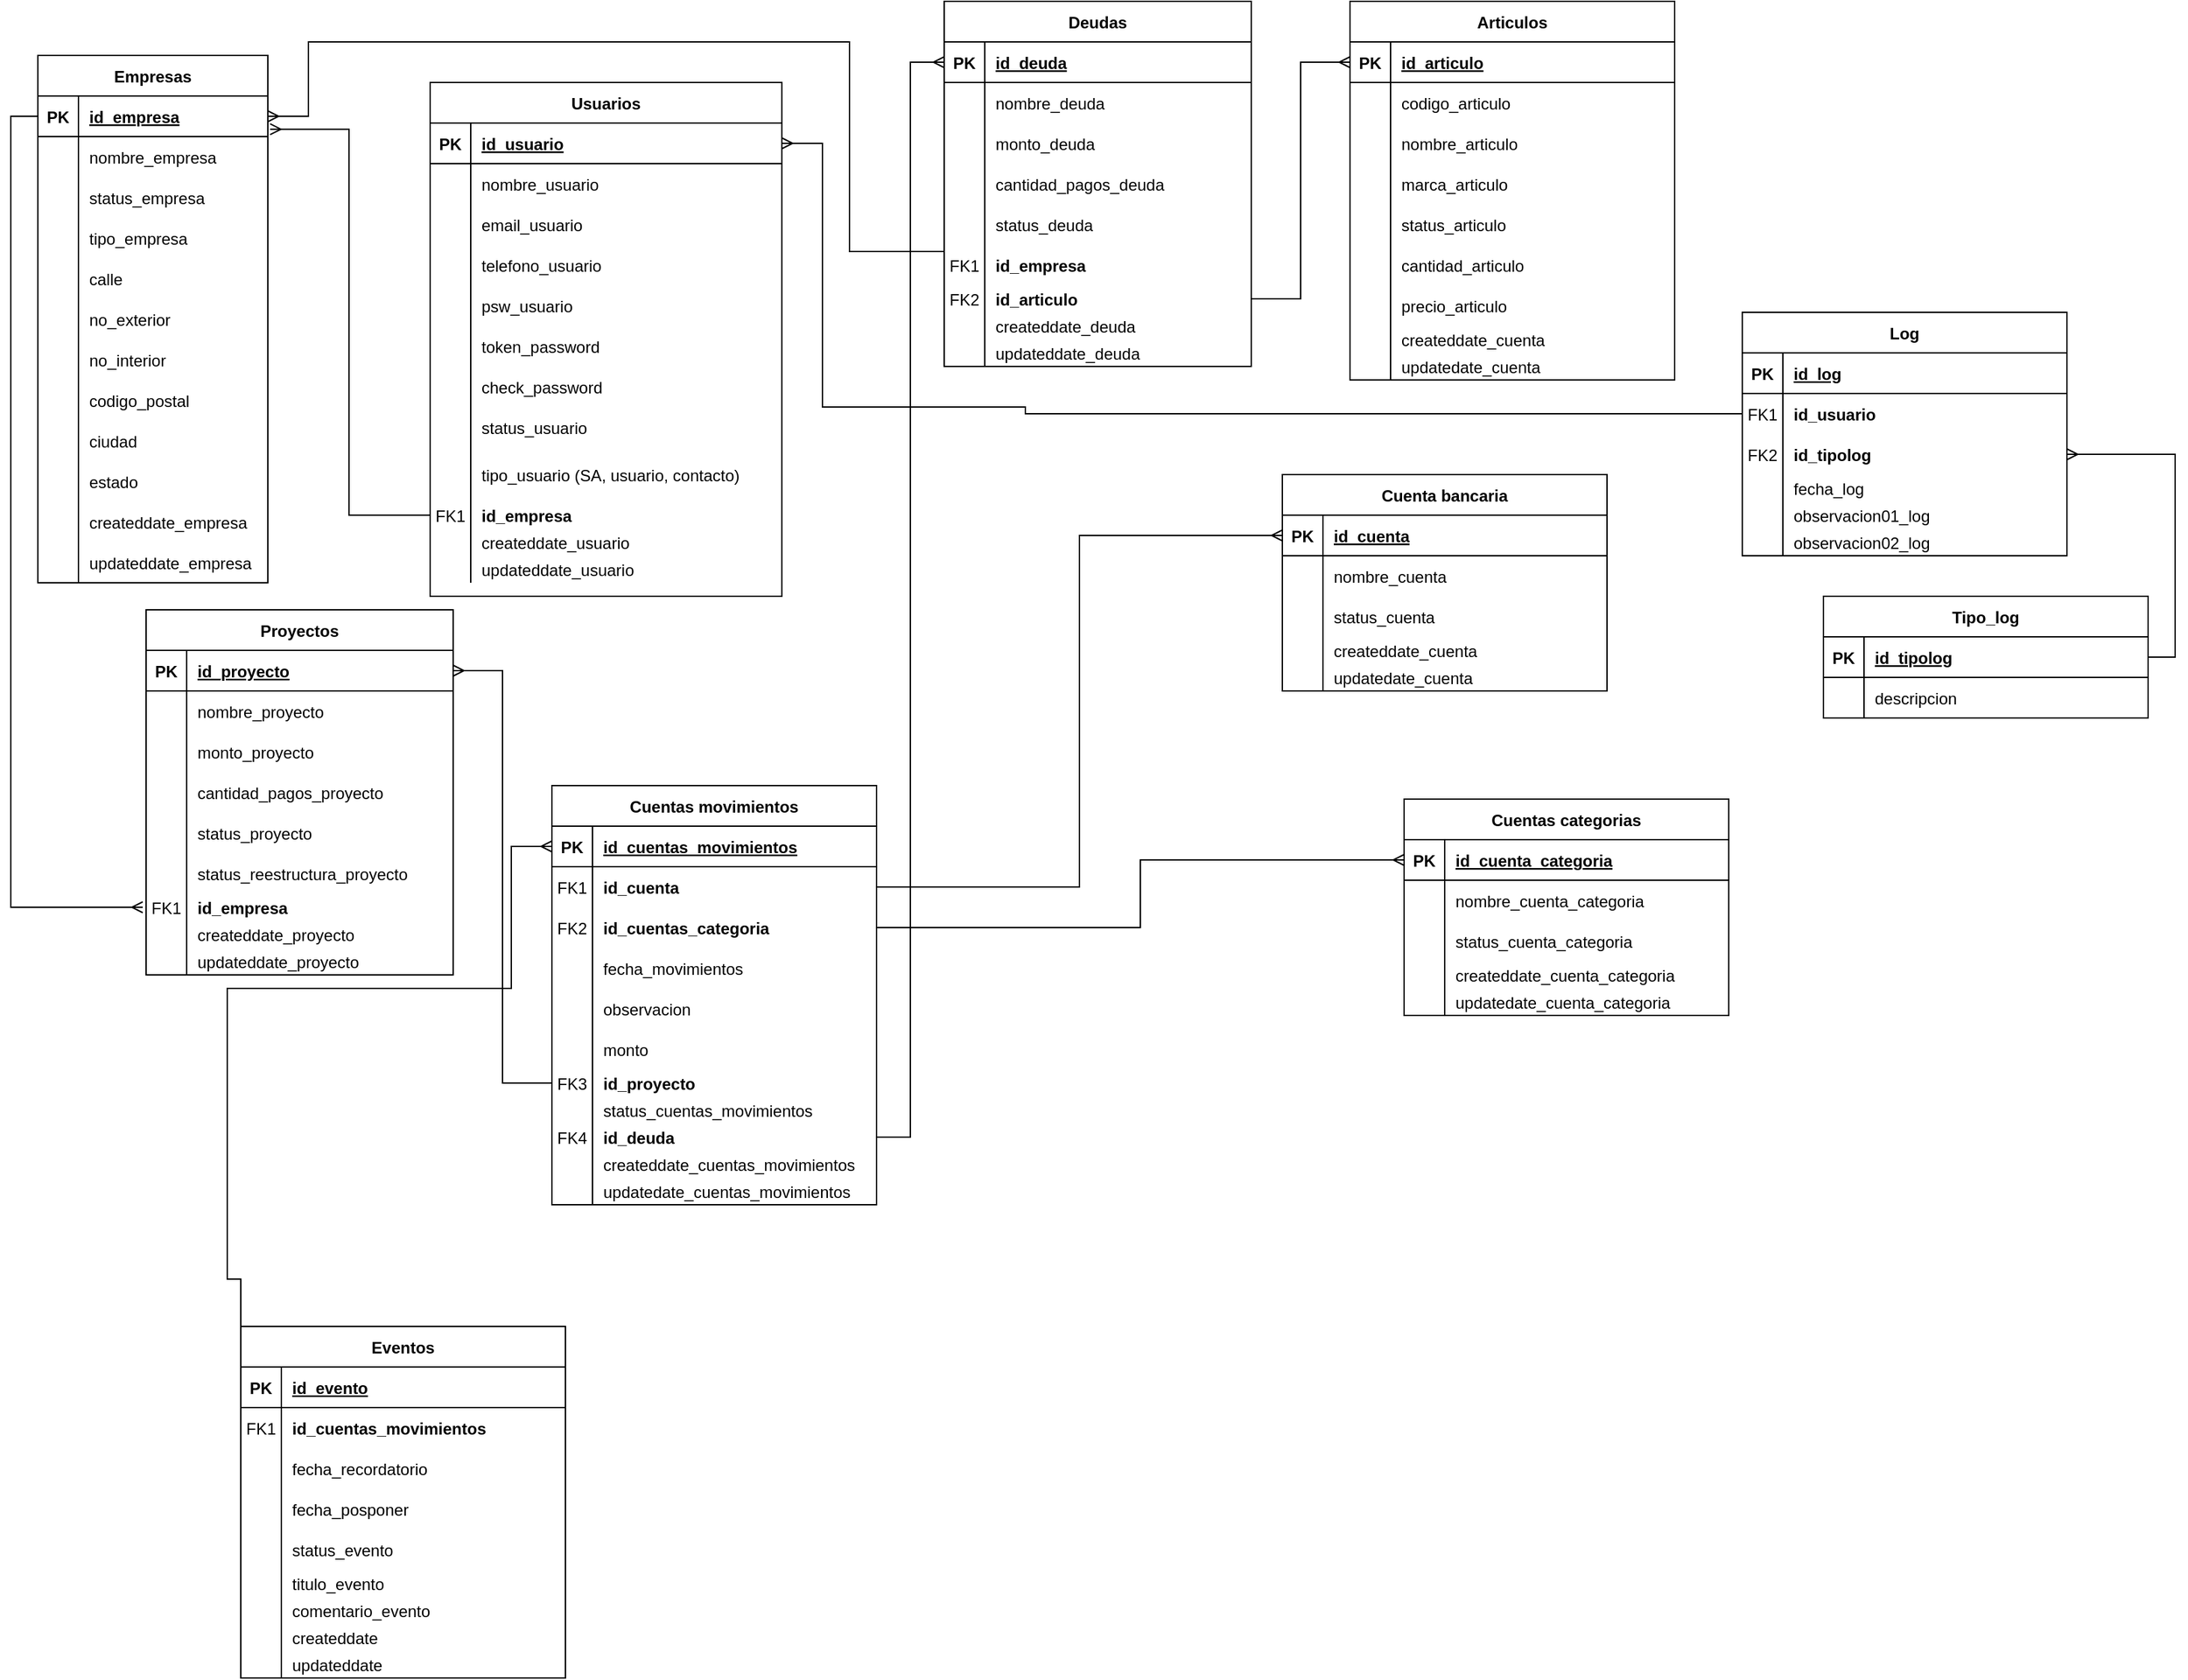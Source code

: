 <mxfile version="13.6.2" type="github"><diagram id="R2lEEEUBdFMjLlhIrx00" name="Page-1"><mxGraphModel dx="1214" dy="694" grid="1" gridSize="10" guides="1" tooltips="1" connect="1" arrows="1" fold="1" page="1" pageScale="1" pageWidth="1700" pageHeight="1100" math="0" shadow="0" extFonts="Permanent Marker^https://fonts.googleapis.com/css?family=Permanent+Marker"><root><mxCell id="0"/><mxCell id="1" parent="0"/><mxCell id="C-vyLk0tnHw3VtMMgP7b-23" value="Empresas" style="shape=table;startSize=30;container=1;collapsible=1;childLayout=tableLayout;fixedRows=1;rowLines=0;fontStyle=1;align=center;resizeLast=1;" parent="1" vertex="1"><mxGeometry x="60" y="100" width="170" height="390" as="geometry"><mxRectangle x="60" y="100" width="90" height="30" as="alternateBounds"/></mxGeometry></mxCell><mxCell id="C-vyLk0tnHw3VtMMgP7b-24" value="" style="shape=partialRectangle;collapsible=0;dropTarget=0;pointerEvents=0;fillColor=none;points=[[0,0.5],[1,0.5]];portConstraint=eastwest;top=0;left=0;right=0;bottom=1;" parent="C-vyLk0tnHw3VtMMgP7b-23" vertex="1"><mxGeometry y="30" width="170" height="30" as="geometry"/></mxCell><mxCell id="C-vyLk0tnHw3VtMMgP7b-25" value="PK" style="shape=partialRectangle;overflow=hidden;connectable=0;fillColor=none;top=0;left=0;bottom=0;right=0;fontStyle=1;" parent="C-vyLk0tnHw3VtMMgP7b-24" vertex="1"><mxGeometry width="30" height="30" as="geometry"/></mxCell><mxCell id="C-vyLk0tnHw3VtMMgP7b-26" value="id_empresa" style="shape=partialRectangle;overflow=hidden;connectable=0;fillColor=none;top=0;left=0;bottom=0;right=0;align=left;spacingLeft=6;fontStyle=5;" parent="C-vyLk0tnHw3VtMMgP7b-24" vertex="1"><mxGeometry x="30" width="140" height="30" as="geometry"/></mxCell><mxCell id="C-vyLk0tnHw3VtMMgP7b-27" value="" style="shape=partialRectangle;collapsible=0;dropTarget=0;pointerEvents=0;fillColor=none;points=[[0,0.5],[1,0.5]];portConstraint=eastwest;top=0;left=0;right=0;bottom=0;" parent="C-vyLk0tnHw3VtMMgP7b-23" vertex="1"><mxGeometry y="60" width="170" height="30" as="geometry"/></mxCell><mxCell id="C-vyLk0tnHw3VtMMgP7b-28" value="" style="shape=partialRectangle;overflow=hidden;connectable=0;fillColor=none;top=0;left=0;bottom=0;right=0;" parent="C-vyLk0tnHw3VtMMgP7b-27" vertex="1"><mxGeometry width="30" height="30" as="geometry"/></mxCell><mxCell id="C-vyLk0tnHw3VtMMgP7b-29" value="nombre_empresa" style="shape=partialRectangle;overflow=hidden;connectable=0;fillColor=none;top=0;left=0;bottom=0;right=0;align=left;spacingLeft=6;" parent="C-vyLk0tnHw3VtMMgP7b-27" vertex="1"><mxGeometry x="30" width="140" height="30" as="geometry"/></mxCell><mxCell id="RC-cJI28jkrFtXDjWoMT-2" value="" style="shape=partialRectangle;collapsible=0;dropTarget=0;pointerEvents=0;fillColor=none;points=[[0,0.5],[1,0.5]];portConstraint=eastwest;top=0;left=0;right=0;bottom=0;" vertex="1" parent="C-vyLk0tnHw3VtMMgP7b-23"><mxGeometry y="90" width="170" height="30" as="geometry"/></mxCell><mxCell id="RC-cJI28jkrFtXDjWoMT-3" value="" style="shape=partialRectangle;overflow=hidden;connectable=0;fillColor=none;top=0;left=0;bottom=0;right=0;" vertex="1" parent="RC-cJI28jkrFtXDjWoMT-2"><mxGeometry width="30" height="30" as="geometry"/></mxCell><mxCell id="RC-cJI28jkrFtXDjWoMT-4" value="status_empresa" style="shape=partialRectangle;overflow=hidden;connectable=0;fillColor=none;top=0;left=0;bottom=0;right=0;align=left;spacingLeft=6;" vertex="1" parent="RC-cJI28jkrFtXDjWoMT-2"><mxGeometry x="30" width="140" height="30" as="geometry"/></mxCell><mxCell id="RC-cJI28jkrFtXDjWoMT-5" value="" style="shape=partialRectangle;collapsible=0;dropTarget=0;pointerEvents=0;fillColor=none;points=[[0,0.5],[1,0.5]];portConstraint=eastwest;top=0;left=0;right=0;bottom=0;" vertex="1" parent="C-vyLk0tnHw3VtMMgP7b-23"><mxGeometry y="120" width="170" height="30" as="geometry"/></mxCell><mxCell id="RC-cJI28jkrFtXDjWoMT-6" value="" style="shape=partialRectangle;overflow=hidden;connectable=0;fillColor=none;top=0;left=0;bottom=0;right=0;" vertex="1" parent="RC-cJI28jkrFtXDjWoMT-5"><mxGeometry width="30" height="30" as="geometry"/></mxCell><mxCell id="RC-cJI28jkrFtXDjWoMT-7" value="tipo_empresa" style="shape=partialRectangle;overflow=hidden;connectable=0;fillColor=none;top=0;left=0;bottom=0;right=0;align=left;spacingLeft=6;" vertex="1" parent="RC-cJI28jkrFtXDjWoMT-5"><mxGeometry x="30" width="140" height="30" as="geometry"/></mxCell><mxCell id="RC-cJI28jkrFtXDjWoMT-8" value="" style="shape=partialRectangle;collapsible=0;dropTarget=0;pointerEvents=0;fillColor=none;points=[[0,0.5],[1,0.5]];portConstraint=eastwest;top=0;left=0;right=0;bottom=0;" vertex="1" parent="C-vyLk0tnHw3VtMMgP7b-23"><mxGeometry y="150" width="170" height="30" as="geometry"/></mxCell><mxCell id="RC-cJI28jkrFtXDjWoMT-9" value="" style="shape=partialRectangle;overflow=hidden;connectable=0;fillColor=none;top=0;left=0;bottom=0;right=0;" vertex="1" parent="RC-cJI28jkrFtXDjWoMT-8"><mxGeometry width="30" height="30" as="geometry"/></mxCell><mxCell id="RC-cJI28jkrFtXDjWoMT-10" value="calle" style="shape=partialRectangle;overflow=hidden;connectable=0;fillColor=none;top=0;left=0;bottom=0;right=0;align=left;spacingLeft=6;" vertex="1" parent="RC-cJI28jkrFtXDjWoMT-8"><mxGeometry x="30" width="140" height="30" as="geometry"/></mxCell><mxCell id="RC-cJI28jkrFtXDjWoMT-11" value="" style="shape=partialRectangle;collapsible=0;dropTarget=0;pointerEvents=0;fillColor=none;points=[[0,0.5],[1,0.5]];portConstraint=eastwest;top=0;left=0;right=0;bottom=0;" vertex="1" parent="C-vyLk0tnHw3VtMMgP7b-23"><mxGeometry y="180" width="170" height="30" as="geometry"/></mxCell><mxCell id="RC-cJI28jkrFtXDjWoMT-12" value="" style="shape=partialRectangle;overflow=hidden;connectable=0;fillColor=none;top=0;left=0;bottom=0;right=0;" vertex="1" parent="RC-cJI28jkrFtXDjWoMT-11"><mxGeometry width="30" height="30" as="geometry"/></mxCell><mxCell id="RC-cJI28jkrFtXDjWoMT-13" value="no_exterior" style="shape=partialRectangle;overflow=hidden;connectable=0;fillColor=none;top=0;left=0;bottom=0;right=0;align=left;spacingLeft=6;" vertex="1" parent="RC-cJI28jkrFtXDjWoMT-11"><mxGeometry x="30" width="140" height="30" as="geometry"/></mxCell><mxCell id="RC-cJI28jkrFtXDjWoMT-14" value="" style="shape=partialRectangle;collapsible=0;dropTarget=0;pointerEvents=0;fillColor=none;points=[[0,0.5],[1,0.5]];portConstraint=eastwest;top=0;left=0;right=0;bottom=0;" vertex="1" parent="C-vyLk0tnHw3VtMMgP7b-23"><mxGeometry y="210" width="170" height="30" as="geometry"/></mxCell><mxCell id="RC-cJI28jkrFtXDjWoMT-15" value="" style="shape=partialRectangle;overflow=hidden;connectable=0;fillColor=none;top=0;left=0;bottom=0;right=0;" vertex="1" parent="RC-cJI28jkrFtXDjWoMT-14"><mxGeometry width="30" height="30" as="geometry"/></mxCell><mxCell id="RC-cJI28jkrFtXDjWoMT-16" value="no_interior" style="shape=partialRectangle;overflow=hidden;connectable=0;fillColor=none;top=0;left=0;bottom=0;right=0;align=left;spacingLeft=6;" vertex="1" parent="RC-cJI28jkrFtXDjWoMT-14"><mxGeometry x="30" width="140" height="30" as="geometry"/></mxCell><mxCell id="RC-cJI28jkrFtXDjWoMT-17" value="" style="shape=partialRectangle;collapsible=0;dropTarget=0;pointerEvents=0;fillColor=none;points=[[0,0.5],[1,0.5]];portConstraint=eastwest;top=0;left=0;right=0;bottom=0;" vertex="1" parent="C-vyLk0tnHw3VtMMgP7b-23"><mxGeometry y="240" width="170" height="30" as="geometry"/></mxCell><mxCell id="RC-cJI28jkrFtXDjWoMT-18" value="" style="shape=partialRectangle;overflow=hidden;connectable=0;fillColor=none;top=0;left=0;bottom=0;right=0;" vertex="1" parent="RC-cJI28jkrFtXDjWoMT-17"><mxGeometry width="30" height="30" as="geometry"/></mxCell><mxCell id="RC-cJI28jkrFtXDjWoMT-19" value="codigo_postal" style="shape=partialRectangle;overflow=hidden;connectable=0;fillColor=none;top=0;left=0;bottom=0;right=0;align=left;spacingLeft=6;" vertex="1" parent="RC-cJI28jkrFtXDjWoMT-17"><mxGeometry x="30" width="140" height="30" as="geometry"/></mxCell><mxCell id="RC-cJI28jkrFtXDjWoMT-20" value="" style="shape=partialRectangle;collapsible=0;dropTarget=0;pointerEvents=0;fillColor=none;points=[[0,0.5],[1,0.5]];portConstraint=eastwest;top=0;left=0;right=0;bottom=0;" vertex="1" parent="C-vyLk0tnHw3VtMMgP7b-23"><mxGeometry y="270" width="170" height="30" as="geometry"/></mxCell><mxCell id="RC-cJI28jkrFtXDjWoMT-21" value="" style="shape=partialRectangle;overflow=hidden;connectable=0;fillColor=none;top=0;left=0;bottom=0;right=0;" vertex="1" parent="RC-cJI28jkrFtXDjWoMT-20"><mxGeometry width="30" height="30" as="geometry"/></mxCell><mxCell id="RC-cJI28jkrFtXDjWoMT-22" value="ciudad" style="shape=partialRectangle;overflow=hidden;connectable=0;fillColor=none;top=0;left=0;bottom=0;right=0;align=left;spacingLeft=6;" vertex="1" parent="RC-cJI28jkrFtXDjWoMT-20"><mxGeometry x="30" width="140" height="30" as="geometry"/></mxCell><mxCell id="RC-cJI28jkrFtXDjWoMT-23" value="" style="shape=partialRectangle;collapsible=0;dropTarget=0;pointerEvents=0;fillColor=none;points=[[0,0.5],[1,0.5]];portConstraint=eastwest;top=0;left=0;right=0;bottom=0;" vertex="1" parent="C-vyLk0tnHw3VtMMgP7b-23"><mxGeometry y="300" width="170" height="30" as="geometry"/></mxCell><mxCell id="RC-cJI28jkrFtXDjWoMT-24" value="" style="shape=partialRectangle;overflow=hidden;connectable=0;fillColor=none;top=0;left=0;bottom=0;right=0;" vertex="1" parent="RC-cJI28jkrFtXDjWoMT-23"><mxGeometry width="30" height="30" as="geometry"/></mxCell><mxCell id="RC-cJI28jkrFtXDjWoMT-25" value="estado" style="shape=partialRectangle;overflow=hidden;connectable=0;fillColor=none;top=0;left=0;bottom=0;right=0;align=left;spacingLeft=6;" vertex="1" parent="RC-cJI28jkrFtXDjWoMT-23"><mxGeometry x="30" width="140" height="30" as="geometry"/></mxCell><mxCell id="RC-cJI28jkrFtXDjWoMT-26" value="" style="shape=partialRectangle;collapsible=0;dropTarget=0;pointerEvents=0;fillColor=none;points=[[0,0.5],[1,0.5]];portConstraint=eastwest;top=0;left=0;right=0;bottom=0;" vertex="1" parent="C-vyLk0tnHw3VtMMgP7b-23"><mxGeometry y="330" width="170" height="30" as="geometry"/></mxCell><mxCell id="RC-cJI28jkrFtXDjWoMT-27" value="" style="shape=partialRectangle;overflow=hidden;connectable=0;fillColor=none;top=0;left=0;bottom=0;right=0;" vertex="1" parent="RC-cJI28jkrFtXDjWoMT-26"><mxGeometry width="30" height="30" as="geometry"/></mxCell><mxCell id="RC-cJI28jkrFtXDjWoMT-28" value="createddate_empresa" style="shape=partialRectangle;overflow=hidden;connectable=0;fillColor=none;top=0;left=0;bottom=0;right=0;align=left;spacingLeft=6;" vertex="1" parent="RC-cJI28jkrFtXDjWoMT-26"><mxGeometry x="30" width="140" height="30" as="geometry"/></mxCell><mxCell id="RC-cJI28jkrFtXDjWoMT-29" value="" style="shape=partialRectangle;collapsible=0;dropTarget=0;pointerEvents=0;fillColor=none;points=[[0,0.5],[1,0.5]];portConstraint=eastwest;top=0;left=0;right=0;bottom=0;" vertex="1" parent="C-vyLk0tnHw3VtMMgP7b-23"><mxGeometry y="360" width="170" height="30" as="geometry"/></mxCell><mxCell id="RC-cJI28jkrFtXDjWoMT-30" value="" style="shape=partialRectangle;overflow=hidden;connectable=0;fillColor=none;top=0;left=0;bottom=0;right=0;" vertex="1" parent="RC-cJI28jkrFtXDjWoMT-29"><mxGeometry width="30" height="30" as="geometry"/></mxCell><mxCell id="RC-cJI28jkrFtXDjWoMT-31" value="updateddate_empresa" style="shape=partialRectangle;overflow=hidden;connectable=0;fillColor=none;top=0;left=0;bottom=0;right=0;align=left;spacingLeft=6;" vertex="1" parent="RC-cJI28jkrFtXDjWoMT-29"><mxGeometry x="30" width="140" height="30" as="geometry"/></mxCell><mxCell id="RC-cJI28jkrFtXDjWoMT-93" value="Proyectos" style="shape=table;startSize=30;container=1;collapsible=1;childLayout=tableLayout;fixedRows=1;rowLines=0;fontStyle=1;align=center;resizeLast=1;" vertex="1" parent="1"><mxGeometry x="140" y="510" width="227" height="270" as="geometry"/></mxCell><mxCell id="RC-cJI28jkrFtXDjWoMT-94" value="" style="shape=partialRectangle;collapsible=0;dropTarget=0;pointerEvents=0;fillColor=none;points=[[0,0.5],[1,0.5]];portConstraint=eastwest;top=0;left=0;right=0;bottom=1;" vertex="1" parent="RC-cJI28jkrFtXDjWoMT-93"><mxGeometry y="30" width="227" height="30" as="geometry"/></mxCell><mxCell id="RC-cJI28jkrFtXDjWoMT-95" value="PK" style="shape=partialRectangle;overflow=hidden;connectable=0;fillColor=none;top=0;left=0;bottom=0;right=0;fontStyle=1;" vertex="1" parent="RC-cJI28jkrFtXDjWoMT-94"><mxGeometry width="30" height="30" as="geometry"/></mxCell><mxCell id="RC-cJI28jkrFtXDjWoMT-96" value="id_proyecto" style="shape=partialRectangle;overflow=hidden;connectable=0;fillColor=none;top=0;left=0;bottom=0;right=0;align=left;spacingLeft=6;fontStyle=5;" vertex="1" parent="RC-cJI28jkrFtXDjWoMT-94"><mxGeometry x="30" width="197" height="30" as="geometry"/></mxCell><mxCell id="RC-cJI28jkrFtXDjWoMT-97" value="" style="shape=partialRectangle;collapsible=0;dropTarget=0;pointerEvents=0;fillColor=none;points=[[0,0.5],[1,0.5]];portConstraint=eastwest;top=0;left=0;right=0;bottom=0;" vertex="1" parent="RC-cJI28jkrFtXDjWoMT-93"><mxGeometry y="60" width="227" height="30" as="geometry"/></mxCell><mxCell id="RC-cJI28jkrFtXDjWoMT-98" value="" style="shape=partialRectangle;overflow=hidden;connectable=0;fillColor=none;top=0;left=0;bottom=0;right=0;" vertex="1" parent="RC-cJI28jkrFtXDjWoMT-97"><mxGeometry width="30" height="30" as="geometry"/></mxCell><mxCell id="RC-cJI28jkrFtXDjWoMT-99" value="nombre_proyecto" style="shape=partialRectangle;overflow=hidden;connectable=0;fillColor=none;top=0;left=0;bottom=0;right=0;align=left;spacingLeft=6;" vertex="1" parent="RC-cJI28jkrFtXDjWoMT-97"><mxGeometry x="30" width="197" height="30" as="geometry"/></mxCell><mxCell id="RC-cJI28jkrFtXDjWoMT-100" value="" style="shape=partialRectangle;collapsible=0;dropTarget=0;pointerEvents=0;fillColor=none;points=[[0,0.5],[1,0.5]];portConstraint=eastwest;top=0;left=0;right=0;bottom=0;" vertex="1" parent="RC-cJI28jkrFtXDjWoMT-93"><mxGeometry y="90" width="227" height="30" as="geometry"/></mxCell><mxCell id="RC-cJI28jkrFtXDjWoMT-101" value="" style="shape=partialRectangle;overflow=hidden;connectable=0;fillColor=none;top=0;left=0;bottom=0;right=0;" vertex="1" parent="RC-cJI28jkrFtXDjWoMT-100"><mxGeometry width="30" height="30" as="geometry"/></mxCell><mxCell id="RC-cJI28jkrFtXDjWoMT-102" value="monto_proyecto" style="shape=partialRectangle;overflow=hidden;connectable=0;fillColor=none;top=0;left=0;bottom=0;right=0;align=left;spacingLeft=6;" vertex="1" parent="RC-cJI28jkrFtXDjWoMT-100"><mxGeometry x="30" width="197" height="30" as="geometry"/></mxCell><mxCell id="RC-cJI28jkrFtXDjWoMT-103" value="" style="shape=partialRectangle;collapsible=0;dropTarget=0;pointerEvents=0;fillColor=none;points=[[0,0.5],[1,0.5]];portConstraint=eastwest;top=0;left=0;right=0;bottom=0;" vertex="1" parent="RC-cJI28jkrFtXDjWoMT-93"><mxGeometry y="120" width="227" height="30" as="geometry"/></mxCell><mxCell id="RC-cJI28jkrFtXDjWoMT-104" value="" style="shape=partialRectangle;overflow=hidden;connectable=0;fillColor=none;top=0;left=0;bottom=0;right=0;" vertex="1" parent="RC-cJI28jkrFtXDjWoMT-103"><mxGeometry width="30" height="30" as="geometry"/></mxCell><mxCell id="RC-cJI28jkrFtXDjWoMT-105" value="cantidad_pagos_proyecto" style="shape=partialRectangle;overflow=hidden;connectable=0;fillColor=none;top=0;left=0;bottom=0;right=0;align=left;spacingLeft=6;" vertex="1" parent="RC-cJI28jkrFtXDjWoMT-103"><mxGeometry x="30" width="197" height="30" as="geometry"/></mxCell><mxCell id="RC-cJI28jkrFtXDjWoMT-106" value="" style="shape=partialRectangle;collapsible=0;dropTarget=0;pointerEvents=0;fillColor=none;points=[[0,0.5],[1,0.5]];portConstraint=eastwest;top=0;left=0;right=0;bottom=0;" vertex="1" parent="RC-cJI28jkrFtXDjWoMT-93"><mxGeometry y="150" width="227" height="30" as="geometry"/></mxCell><mxCell id="RC-cJI28jkrFtXDjWoMT-107" value="" style="shape=partialRectangle;overflow=hidden;connectable=0;fillColor=none;top=0;left=0;bottom=0;right=0;" vertex="1" parent="RC-cJI28jkrFtXDjWoMT-106"><mxGeometry width="30" height="30" as="geometry"/></mxCell><mxCell id="RC-cJI28jkrFtXDjWoMT-108" value="status_proyecto" style="shape=partialRectangle;overflow=hidden;connectable=0;fillColor=none;top=0;left=0;bottom=0;right=0;align=left;spacingLeft=6;" vertex="1" parent="RC-cJI28jkrFtXDjWoMT-106"><mxGeometry x="30" width="197" height="30" as="geometry"/></mxCell><mxCell id="RC-cJI28jkrFtXDjWoMT-109" value="" style="shape=partialRectangle;collapsible=0;dropTarget=0;pointerEvents=0;fillColor=none;points=[[0,0.5],[1,0.5]];portConstraint=eastwest;top=0;left=0;right=0;bottom=0;" vertex="1" parent="RC-cJI28jkrFtXDjWoMT-93"><mxGeometry y="180" width="227" height="30" as="geometry"/></mxCell><mxCell id="RC-cJI28jkrFtXDjWoMT-110" value="" style="shape=partialRectangle;overflow=hidden;connectable=0;fillColor=none;top=0;left=0;bottom=0;right=0;" vertex="1" parent="RC-cJI28jkrFtXDjWoMT-109"><mxGeometry width="30" height="30" as="geometry"/></mxCell><mxCell id="RC-cJI28jkrFtXDjWoMT-111" value="status_reestructura_proyecto" style="shape=partialRectangle;overflow=hidden;connectable=0;fillColor=none;top=0;left=0;bottom=0;right=0;align=left;spacingLeft=6;" vertex="1" parent="RC-cJI28jkrFtXDjWoMT-109"><mxGeometry x="30" width="197" height="30" as="geometry"/></mxCell><mxCell id="RC-cJI28jkrFtXDjWoMT-121" value="" style="shape=partialRectangle;collapsible=0;dropTarget=0;pointerEvents=0;fillColor=none;points=[[0,0.5],[1,0.5]];portConstraint=eastwest;top=0;left=0;right=0;bottom=0;" vertex="1" parent="RC-cJI28jkrFtXDjWoMT-93"><mxGeometry y="210" width="227" height="20" as="geometry"/></mxCell><mxCell id="RC-cJI28jkrFtXDjWoMT-122" value="FK1" style="shape=partialRectangle;overflow=hidden;connectable=0;fillColor=none;top=0;left=0;bottom=0;right=0;" vertex="1" parent="RC-cJI28jkrFtXDjWoMT-121"><mxGeometry width="30" height="20" as="geometry"/></mxCell><mxCell id="RC-cJI28jkrFtXDjWoMT-123" value="id_empresa" style="shape=partialRectangle;overflow=hidden;connectable=0;fillColor=none;top=0;left=0;bottom=0;right=0;align=left;spacingLeft=6;fontStyle=1" vertex="1" parent="RC-cJI28jkrFtXDjWoMT-121"><mxGeometry x="30" width="197" height="20" as="geometry"/></mxCell><mxCell id="RC-cJI28jkrFtXDjWoMT-124" value="" style="shape=partialRectangle;collapsible=0;dropTarget=0;pointerEvents=0;fillColor=none;points=[[0,0.5],[1,0.5]];portConstraint=eastwest;top=0;left=0;right=0;bottom=0;" vertex="1" parent="RC-cJI28jkrFtXDjWoMT-93"><mxGeometry y="230" width="227" height="20" as="geometry"/></mxCell><mxCell id="RC-cJI28jkrFtXDjWoMT-125" value="" style="shape=partialRectangle;overflow=hidden;connectable=0;fillColor=none;top=0;left=0;bottom=0;right=0;" vertex="1" parent="RC-cJI28jkrFtXDjWoMT-124"><mxGeometry width="30" height="20" as="geometry"/></mxCell><mxCell id="RC-cJI28jkrFtXDjWoMT-126" value="createddate_proyecto" style="shape=partialRectangle;overflow=hidden;connectable=0;fillColor=none;top=0;left=0;bottom=0;right=0;align=left;spacingLeft=6;" vertex="1" parent="RC-cJI28jkrFtXDjWoMT-124"><mxGeometry x="30" width="197" height="20" as="geometry"/></mxCell><mxCell id="RC-cJI28jkrFtXDjWoMT-127" value="" style="shape=partialRectangle;collapsible=0;dropTarget=0;pointerEvents=0;fillColor=none;points=[[0,0.5],[1,0.5]];portConstraint=eastwest;top=0;left=0;right=0;bottom=0;" vertex="1" parent="RC-cJI28jkrFtXDjWoMT-93"><mxGeometry y="250" width="227" height="20" as="geometry"/></mxCell><mxCell id="RC-cJI28jkrFtXDjWoMT-128" value="" style="shape=partialRectangle;overflow=hidden;connectable=0;fillColor=none;top=0;left=0;bottom=0;right=0;" vertex="1" parent="RC-cJI28jkrFtXDjWoMT-127"><mxGeometry width="30" height="20" as="geometry"/></mxCell><mxCell id="RC-cJI28jkrFtXDjWoMT-129" value="updateddate_proyecto" style="shape=partialRectangle;overflow=hidden;connectable=0;fillColor=none;top=0;left=0;bottom=0;right=0;align=left;spacingLeft=6;" vertex="1" parent="RC-cJI28jkrFtXDjWoMT-127"><mxGeometry x="30" width="197" height="20" as="geometry"/></mxCell><mxCell id="RC-cJI28jkrFtXDjWoMT-135" style="rounded=0;orthogonalLoop=1;jettySize=auto;html=1;exitX=0;exitY=0.5;exitDx=0;exitDy=0;entryX=-0.011;entryY=-0.5;entryDx=0;entryDy=0;edgeStyle=orthogonalEdgeStyle;endArrow=ERmany;endFill=0;entryPerimeter=0;" edge="1" parent="1" source="C-vyLk0tnHw3VtMMgP7b-24" target="RC-cJI28jkrFtXDjWoMT-124"><mxGeometry relative="1" as="geometry"/></mxCell><mxCell id="RC-cJI28jkrFtXDjWoMT-170" style="edgeStyle=orthogonalEdgeStyle;rounded=0;orthogonalLoop=1;jettySize=auto;html=1;exitX=0;exitY=0.5;exitDx=0;exitDy=0;entryX=1;entryY=0.5;entryDx=0;entryDy=0;endArrow=ERmany;endFill=0;" edge="1" parent="1" source="RC-cJI28jkrFtXDjWoMT-155" target="RC-cJI28jkrFtXDjWoMT-94"><mxGeometry relative="1" as="geometry"/></mxCell><mxCell id="RC-cJI28jkrFtXDjWoMT-171" value="Cuenta bancaria" style="shape=table;startSize=30;container=1;collapsible=1;childLayout=tableLayout;fixedRows=1;rowLines=0;fontStyle=1;align=center;resizeLast=1;" vertex="1" parent="1"><mxGeometry x="980" y="410" width="240.0" height="160" as="geometry"/></mxCell><mxCell id="RC-cJI28jkrFtXDjWoMT-172" value="" style="shape=partialRectangle;collapsible=0;dropTarget=0;pointerEvents=0;fillColor=none;points=[[0,0.5],[1,0.5]];portConstraint=eastwest;top=0;left=0;right=0;bottom=1;" vertex="1" parent="RC-cJI28jkrFtXDjWoMT-171"><mxGeometry y="30" width="240.0" height="30" as="geometry"/></mxCell><mxCell id="RC-cJI28jkrFtXDjWoMT-173" value="PK" style="shape=partialRectangle;overflow=hidden;connectable=0;fillColor=none;top=0;left=0;bottom=0;right=0;fontStyle=1;" vertex="1" parent="RC-cJI28jkrFtXDjWoMT-172"><mxGeometry width="30" height="30" as="geometry"/></mxCell><mxCell id="RC-cJI28jkrFtXDjWoMT-174" value="id_cuenta" style="shape=partialRectangle;overflow=hidden;connectable=0;fillColor=none;top=0;left=0;bottom=0;right=0;align=left;spacingLeft=6;fontStyle=5;" vertex="1" parent="RC-cJI28jkrFtXDjWoMT-172"><mxGeometry x="30" width="210.0" height="30" as="geometry"/></mxCell><mxCell id="RC-cJI28jkrFtXDjWoMT-175" value="" style="shape=partialRectangle;collapsible=0;dropTarget=0;pointerEvents=0;fillColor=none;points=[[0,0.5],[1,0.5]];portConstraint=eastwest;top=0;left=0;right=0;bottom=0;" vertex="1" parent="RC-cJI28jkrFtXDjWoMT-171"><mxGeometry y="60" width="240.0" height="30" as="geometry"/></mxCell><mxCell id="RC-cJI28jkrFtXDjWoMT-176" value="" style="shape=partialRectangle;overflow=hidden;connectable=0;fillColor=none;top=0;left=0;bottom=0;right=0;" vertex="1" parent="RC-cJI28jkrFtXDjWoMT-175"><mxGeometry width="30" height="30" as="geometry"/></mxCell><mxCell id="RC-cJI28jkrFtXDjWoMT-177" value="nombre_cuenta" style="shape=partialRectangle;overflow=hidden;connectable=0;fillColor=none;top=0;left=0;bottom=0;right=0;align=left;spacingLeft=6;fontStyle=0" vertex="1" parent="RC-cJI28jkrFtXDjWoMT-175"><mxGeometry x="30" width="210.0" height="30" as="geometry"/></mxCell><mxCell id="RC-cJI28jkrFtXDjWoMT-178" value="" style="shape=partialRectangle;collapsible=0;dropTarget=0;pointerEvents=0;fillColor=none;points=[[0,0.5],[1,0.5]];portConstraint=eastwest;top=0;left=0;right=0;bottom=0;" vertex="1" parent="RC-cJI28jkrFtXDjWoMT-171"><mxGeometry y="90" width="240.0" height="30" as="geometry"/></mxCell><mxCell id="RC-cJI28jkrFtXDjWoMT-179" value="" style="shape=partialRectangle;overflow=hidden;connectable=0;fillColor=none;top=0;left=0;bottom=0;right=0;" vertex="1" parent="RC-cJI28jkrFtXDjWoMT-178"><mxGeometry width="30" height="30" as="geometry"/></mxCell><mxCell id="RC-cJI28jkrFtXDjWoMT-180" value="status_cuenta" style="shape=partialRectangle;overflow=hidden;connectable=0;fillColor=none;top=0;left=0;bottom=0;right=0;align=left;spacingLeft=6;fontStyle=0" vertex="1" parent="RC-cJI28jkrFtXDjWoMT-178"><mxGeometry x="30" width="210.0" height="30" as="geometry"/></mxCell><mxCell id="RC-cJI28jkrFtXDjWoMT-199" style="shape=partialRectangle;collapsible=0;dropTarget=0;pointerEvents=0;fillColor=none;points=[[0,0.5],[1,0.5]];portConstraint=eastwest;top=0;left=0;right=0;bottom=0;" vertex="1" parent="RC-cJI28jkrFtXDjWoMT-171"><mxGeometry y="120" width="240.0" height="20" as="geometry"/></mxCell><mxCell id="RC-cJI28jkrFtXDjWoMT-200" style="shape=partialRectangle;overflow=hidden;connectable=0;fillColor=none;top=0;left=0;bottom=0;right=0;" vertex="1" parent="RC-cJI28jkrFtXDjWoMT-199"><mxGeometry width="30" height="20" as="geometry"/></mxCell><mxCell id="RC-cJI28jkrFtXDjWoMT-201" value="createddate_cuenta" style="shape=partialRectangle;overflow=hidden;connectable=0;fillColor=none;top=0;left=0;bottom=0;right=0;align=left;spacingLeft=6;" vertex="1" parent="RC-cJI28jkrFtXDjWoMT-199"><mxGeometry x="30" width="210.0" height="20" as="geometry"/></mxCell><mxCell id="RC-cJI28jkrFtXDjWoMT-202" style="shape=partialRectangle;collapsible=0;dropTarget=0;pointerEvents=0;fillColor=none;points=[[0,0.5],[1,0.5]];portConstraint=eastwest;top=0;left=0;right=0;bottom=0;" vertex="1" parent="RC-cJI28jkrFtXDjWoMT-171"><mxGeometry y="140" width="240.0" height="20" as="geometry"/></mxCell><mxCell id="RC-cJI28jkrFtXDjWoMT-203" style="shape=partialRectangle;overflow=hidden;connectable=0;fillColor=none;top=0;left=0;bottom=0;right=0;" vertex="1" parent="RC-cJI28jkrFtXDjWoMT-202"><mxGeometry width="30" height="20" as="geometry"/></mxCell><mxCell id="RC-cJI28jkrFtXDjWoMT-204" value="updatedate_cuenta" style="shape=partialRectangle;overflow=hidden;connectable=0;fillColor=none;top=0;left=0;bottom=0;right=0;align=left;spacingLeft=6;" vertex="1" parent="RC-cJI28jkrFtXDjWoMT-202"><mxGeometry x="30" width="210.0" height="20" as="geometry"/></mxCell><mxCell id="RC-cJI28jkrFtXDjWoMT-205" style="edgeStyle=orthogonalEdgeStyle;rounded=0;orthogonalLoop=1;jettySize=auto;html=1;exitX=1;exitY=0.5;exitDx=0;exitDy=0;endArrow=ERmany;endFill=0;entryX=0;entryY=0.5;entryDx=0;entryDy=0;" edge="1" parent="1" source="RC-cJI28jkrFtXDjWoMT-140" target="RC-cJI28jkrFtXDjWoMT-172"><mxGeometry relative="1" as="geometry"><mxPoint x="960" y="490" as="targetPoint"/></mxGeometry></mxCell><mxCell id="RC-cJI28jkrFtXDjWoMT-206" value="Cuentas categorias" style="shape=table;startSize=30;container=1;collapsible=1;childLayout=tableLayout;fixedRows=1;rowLines=0;fontStyle=1;align=center;resizeLast=1;" vertex="1" parent="1"><mxGeometry x="1070" y="650" width="240.0" height="160" as="geometry"/></mxCell><mxCell id="RC-cJI28jkrFtXDjWoMT-207" value="" style="shape=partialRectangle;collapsible=0;dropTarget=0;pointerEvents=0;fillColor=none;points=[[0,0.5],[1,0.5]];portConstraint=eastwest;top=0;left=0;right=0;bottom=1;" vertex="1" parent="RC-cJI28jkrFtXDjWoMT-206"><mxGeometry y="30" width="240.0" height="30" as="geometry"/></mxCell><mxCell id="RC-cJI28jkrFtXDjWoMT-208" value="PK" style="shape=partialRectangle;overflow=hidden;connectable=0;fillColor=none;top=0;left=0;bottom=0;right=0;fontStyle=1;" vertex="1" parent="RC-cJI28jkrFtXDjWoMT-207"><mxGeometry width="30" height="30" as="geometry"/></mxCell><mxCell id="RC-cJI28jkrFtXDjWoMT-209" value="id_cuenta_categoria" style="shape=partialRectangle;overflow=hidden;connectable=0;fillColor=none;top=0;left=0;bottom=0;right=0;align=left;spacingLeft=6;fontStyle=5;" vertex="1" parent="RC-cJI28jkrFtXDjWoMT-207"><mxGeometry x="30" width="210.0" height="30" as="geometry"/></mxCell><mxCell id="RC-cJI28jkrFtXDjWoMT-210" value="" style="shape=partialRectangle;collapsible=0;dropTarget=0;pointerEvents=0;fillColor=none;points=[[0,0.5],[1,0.5]];portConstraint=eastwest;top=0;left=0;right=0;bottom=0;" vertex="1" parent="RC-cJI28jkrFtXDjWoMT-206"><mxGeometry y="60" width="240.0" height="30" as="geometry"/></mxCell><mxCell id="RC-cJI28jkrFtXDjWoMT-211" value="" style="shape=partialRectangle;overflow=hidden;connectable=0;fillColor=none;top=0;left=0;bottom=0;right=0;" vertex="1" parent="RC-cJI28jkrFtXDjWoMT-210"><mxGeometry width="30" height="30" as="geometry"/></mxCell><mxCell id="RC-cJI28jkrFtXDjWoMT-212" value="nombre_cuenta_categoria" style="shape=partialRectangle;overflow=hidden;connectable=0;fillColor=none;top=0;left=0;bottom=0;right=0;align=left;spacingLeft=6;fontStyle=0" vertex="1" parent="RC-cJI28jkrFtXDjWoMT-210"><mxGeometry x="30" width="210.0" height="30" as="geometry"/></mxCell><mxCell id="RC-cJI28jkrFtXDjWoMT-213" value="" style="shape=partialRectangle;collapsible=0;dropTarget=0;pointerEvents=0;fillColor=none;points=[[0,0.5],[1,0.5]];portConstraint=eastwest;top=0;left=0;right=0;bottom=0;" vertex="1" parent="RC-cJI28jkrFtXDjWoMT-206"><mxGeometry y="90" width="240.0" height="30" as="geometry"/></mxCell><mxCell id="RC-cJI28jkrFtXDjWoMT-214" value="" style="shape=partialRectangle;overflow=hidden;connectable=0;fillColor=none;top=0;left=0;bottom=0;right=0;" vertex="1" parent="RC-cJI28jkrFtXDjWoMT-213"><mxGeometry width="30" height="30" as="geometry"/></mxCell><mxCell id="RC-cJI28jkrFtXDjWoMT-215" value="status_cuenta_categoria" style="shape=partialRectangle;overflow=hidden;connectable=0;fillColor=none;top=0;left=0;bottom=0;right=0;align=left;spacingLeft=6;fontStyle=0" vertex="1" parent="RC-cJI28jkrFtXDjWoMT-213"><mxGeometry x="30" width="210.0" height="30" as="geometry"/></mxCell><mxCell id="RC-cJI28jkrFtXDjWoMT-216" style="shape=partialRectangle;collapsible=0;dropTarget=0;pointerEvents=0;fillColor=none;points=[[0,0.5],[1,0.5]];portConstraint=eastwest;top=0;left=0;right=0;bottom=0;" vertex="1" parent="RC-cJI28jkrFtXDjWoMT-206"><mxGeometry y="120" width="240.0" height="20" as="geometry"/></mxCell><mxCell id="RC-cJI28jkrFtXDjWoMT-217" style="shape=partialRectangle;overflow=hidden;connectable=0;fillColor=none;top=0;left=0;bottom=0;right=0;" vertex="1" parent="RC-cJI28jkrFtXDjWoMT-216"><mxGeometry width="30" height="20" as="geometry"/></mxCell><mxCell id="RC-cJI28jkrFtXDjWoMT-218" value="createddate_cuenta_categoria" style="shape=partialRectangle;overflow=hidden;connectable=0;fillColor=none;top=0;left=0;bottom=0;right=0;align=left;spacingLeft=6;" vertex="1" parent="RC-cJI28jkrFtXDjWoMT-216"><mxGeometry x="30" width="210.0" height="20" as="geometry"/></mxCell><mxCell id="RC-cJI28jkrFtXDjWoMT-219" style="shape=partialRectangle;collapsible=0;dropTarget=0;pointerEvents=0;fillColor=none;points=[[0,0.5],[1,0.5]];portConstraint=eastwest;top=0;left=0;right=0;bottom=0;" vertex="1" parent="RC-cJI28jkrFtXDjWoMT-206"><mxGeometry y="140" width="240.0" height="20" as="geometry"/></mxCell><mxCell id="RC-cJI28jkrFtXDjWoMT-220" style="shape=partialRectangle;overflow=hidden;connectable=0;fillColor=none;top=0;left=0;bottom=0;right=0;" vertex="1" parent="RC-cJI28jkrFtXDjWoMT-219"><mxGeometry width="30" height="20" as="geometry"/></mxCell><mxCell id="RC-cJI28jkrFtXDjWoMT-221" value="updatedate_cuenta_categoria" style="shape=partialRectangle;overflow=hidden;connectable=0;fillColor=none;top=0;left=0;bottom=0;right=0;align=left;spacingLeft=6;" vertex="1" parent="RC-cJI28jkrFtXDjWoMT-219"><mxGeometry x="30" width="210.0" height="20" as="geometry"/></mxCell><mxCell id="RC-cJI28jkrFtXDjWoMT-222" style="edgeStyle=orthogonalEdgeStyle;rounded=0;orthogonalLoop=1;jettySize=auto;html=1;entryX=0;entryY=0.5;entryDx=0;entryDy=0;endArrow=ERmany;endFill=0;" edge="1" parent="1" source="RC-cJI28jkrFtXDjWoMT-143" target="RC-cJI28jkrFtXDjWoMT-207"><mxGeometry relative="1" as="geometry"/></mxCell><mxCell id="RC-cJI28jkrFtXDjWoMT-257" style="edgeStyle=orthogonalEdgeStyle;rounded=0;orthogonalLoop=1;jettySize=auto;html=1;exitX=0;exitY=0.5;exitDx=0;exitDy=0;entryX=1;entryY=0.5;entryDx=0;entryDy=0;endArrow=ERmany;endFill=0;" edge="1" parent="1" source="RC-cJI28jkrFtXDjWoMT-239" target="C-vyLk0tnHw3VtMMgP7b-24"><mxGeometry relative="1" as="geometry"><Array as="points"><mxPoint x="730" y="245"/><mxPoint x="660" y="245"/><mxPoint x="660" y="90"/><mxPoint x="260" y="90"/><mxPoint x="260" y="145"/></Array></mxGeometry></mxCell><mxCell id="RC-cJI28jkrFtXDjWoMT-223" value="Deudas" style="shape=table;startSize=30;container=1;collapsible=1;childLayout=tableLayout;fixedRows=1;rowLines=0;fontStyle=1;align=center;resizeLast=1;" vertex="1" parent="1"><mxGeometry x="730" y="60" width="227" height="270" as="geometry"/></mxCell><mxCell id="RC-cJI28jkrFtXDjWoMT-224" value="" style="shape=partialRectangle;collapsible=0;dropTarget=0;pointerEvents=0;fillColor=none;points=[[0,0.5],[1,0.5]];portConstraint=eastwest;top=0;left=0;right=0;bottom=1;" vertex="1" parent="RC-cJI28jkrFtXDjWoMT-223"><mxGeometry y="30" width="227" height="30" as="geometry"/></mxCell><mxCell id="RC-cJI28jkrFtXDjWoMT-225" value="PK" style="shape=partialRectangle;overflow=hidden;connectable=0;fillColor=none;top=0;left=0;bottom=0;right=0;fontStyle=1;" vertex="1" parent="RC-cJI28jkrFtXDjWoMT-224"><mxGeometry width="30" height="30" as="geometry"/></mxCell><mxCell id="RC-cJI28jkrFtXDjWoMT-226" value="id_deuda" style="shape=partialRectangle;overflow=hidden;connectable=0;fillColor=none;top=0;left=0;bottom=0;right=0;align=left;spacingLeft=6;fontStyle=5;" vertex="1" parent="RC-cJI28jkrFtXDjWoMT-224"><mxGeometry x="30" width="197" height="30" as="geometry"/></mxCell><mxCell id="RC-cJI28jkrFtXDjWoMT-227" value="" style="shape=partialRectangle;collapsible=0;dropTarget=0;pointerEvents=0;fillColor=none;points=[[0,0.5],[1,0.5]];portConstraint=eastwest;top=0;left=0;right=0;bottom=0;" vertex="1" parent="RC-cJI28jkrFtXDjWoMT-223"><mxGeometry y="60" width="227" height="30" as="geometry"/></mxCell><mxCell id="RC-cJI28jkrFtXDjWoMT-228" value="" style="shape=partialRectangle;overflow=hidden;connectable=0;fillColor=none;top=0;left=0;bottom=0;right=0;" vertex="1" parent="RC-cJI28jkrFtXDjWoMT-227"><mxGeometry width="30" height="30" as="geometry"/></mxCell><mxCell id="RC-cJI28jkrFtXDjWoMT-229" value="nombre_deuda" style="shape=partialRectangle;overflow=hidden;connectable=0;fillColor=none;top=0;left=0;bottom=0;right=0;align=left;spacingLeft=6;" vertex="1" parent="RC-cJI28jkrFtXDjWoMT-227"><mxGeometry x="30" width="197" height="30" as="geometry"/></mxCell><mxCell id="RC-cJI28jkrFtXDjWoMT-230" value="" style="shape=partialRectangle;collapsible=0;dropTarget=0;pointerEvents=0;fillColor=none;points=[[0,0.5],[1,0.5]];portConstraint=eastwest;top=0;left=0;right=0;bottom=0;" vertex="1" parent="RC-cJI28jkrFtXDjWoMT-223"><mxGeometry y="90" width="227" height="30" as="geometry"/></mxCell><mxCell id="RC-cJI28jkrFtXDjWoMT-231" value="" style="shape=partialRectangle;overflow=hidden;connectable=0;fillColor=none;top=0;left=0;bottom=0;right=0;" vertex="1" parent="RC-cJI28jkrFtXDjWoMT-230"><mxGeometry width="30" height="30" as="geometry"/></mxCell><mxCell id="RC-cJI28jkrFtXDjWoMT-232" value="monto_deuda" style="shape=partialRectangle;overflow=hidden;connectable=0;fillColor=none;top=0;left=0;bottom=0;right=0;align=left;spacingLeft=6;" vertex="1" parent="RC-cJI28jkrFtXDjWoMT-230"><mxGeometry x="30" width="197" height="30" as="geometry"/></mxCell><mxCell id="RC-cJI28jkrFtXDjWoMT-233" value="" style="shape=partialRectangle;collapsible=0;dropTarget=0;pointerEvents=0;fillColor=none;points=[[0,0.5],[1,0.5]];portConstraint=eastwest;top=0;left=0;right=0;bottom=0;" vertex="1" parent="RC-cJI28jkrFtXDjWoMT-223"><mxGeometry y="120" width="227" height="30" as="geometry"/></mxCell><mxCell id="RC-cJI28jkrFtXDjWoMT-234" value="" style="shape=partialRectangle;overflow=hidden;connectable=0;fillColor=none;top=0;left=0;bottom=0;right=0;" vertex="1" parent="RC-cJI28jkrFtXDjWoMT-233"><mxGeometry width="30" height="30" as="geometry"/></mxCell><mxCell id="RC-cJI28jkrFtXDjWoMT-235" value="cantidad_pagos_deuda" style="shape=partialRectangle;overflow=hidden;connectable=0;fillColor=none;top=0;left=0;bottom=0;right=0;align=left;spacingLeft=6;" vertex="1" parent="RC-cJI28jkrFtXDjWoMT-233"><mxGeometry x="30" width="197" height="30" as="geometry"/></mxCell><mxCell id="RC-cJI28jkrFtXDjWoMT-236" value="" style="shape=partialRectangle;collapsible=0;dropTarget=0;pointerEvents=0;fillColor=none;points=[[0,0.5],[1,0.5]];portConstraint=eastwest;top=0;left=0;right=0;bottom=0;" vertex="1" parent="RC-cJI28jkrFtXDjWoMT-223"><mxGeometry y="150" width="227" height="30" as="geometry"/></mxCell><mxCell id="RC-cJI28jkrFtXDjWoMT-237" value="" style="shape=partialRectangle;overflow=hidden;connectable=0;fillColor=none;top=0;left=0;bottom=0;right=0;" vertex="1" parent="RC-cJI28jkrFtXDjWoMT-236"><mxGeometry width="30" height="30" as="geometry"/></mxCell><mxCell id="RC-cJI28jkrFtXDjWoMT-238" value="status_deuda" style="shape=partialRectangle;overflow=hidden;connectable=0;fillColor=none;top=0;left=0;bottom=0;right=0;align=left;spacingLeft=6;" vertex="1" parent="RC-cJI28jkrFtXDjWoMT-236"><mxGeometry x="30" width="197" height="30" as="geometry"/></mxCell><mxCell id="RC-cJI28jkrFtXDjWoMT-239" value="" style="shape=partialRectangle;collapsible=0;dropTarget=0;pointerEvents=0;fillColor=none;points=[[0,0.5],[1,0.5]];portConstraint=eastwest;top=0;left=0;right=0;bottom=0;" vertex="1" parent="RC-cJI28jkrFtXDjWoMT-223"><mxGeometry y="180" width="227" height="30" as="geometry"/></mxCell><mxCell id="RC-cJI28jkrFtXDjWoMT-240" value="FK1" style="shape=partialRectangle;overflow=hidden;connectable=0;fillColor=none;top=0;left=0;bottom=0;right=0;" vertex="1" parent="RC-cJI28jkrFtXDjWoMT-239"><mxGeometry width="30" height="30" as="geometry"/></mxCell><mxCell id="RC-cJI28jkrFtXDjWoMT-241" value="id_empresa" style="shape=partialRectangle;overflow=hidden;connectable=0;fillColor=none;top=0;left=0;bottom=0;right=0;align=left;spacingLeft=6;fontStyle=1" vertex="1" parent="RC-cJI28jkrFtXDjWoMT-239"><mxGeometry x="30" width="197" height="30" as="geometry"/></mxCell><mxCell id="RC-cJI28jkrFtXDjWoMT-242" value="" style="shape=partialRectangle;collapsible=0;dropTarget=0;pointerEvents=0;fillColor=none;points=[[0,0.5],[1,0.5]];portConstraint=eastwest;top=0;left=0;right=0;bottom=0;" vertex="1" parent="RC-cJI28jkrFtXDjWoMT-223"><mxGeometry y="210" width="227" height="20" as="geometry"/></mxCell><mxCell id="RC-cJI28jkrFtXDjWoMT-243" value="FK2" style="shape=partialRectangle;overflow=hidden;connectable=0;fillColor=none;top=0;left=0;bottom=0;right=0;" vertex="1" parent="RC-cJI28jkrFtXDjWoMT-242"><mxGeometry width="30" height="20" as="geometry"/></mxCell><mxCell id="RC-cJI28jkrFtXDjWoMT-244" value="id_articulo" style="shape=partialRectangle;overflow=hidden;connectable=0;fillColor=none;top=0;left=0;bottom=0;right=0;align=left;spacingLeft=6;fontStyle=1" vertex="1" parent="RC-cJI28jkrFtXDjWoMT-242"><mxGeometry x="30" width="197" height="20" as="geometry"/></mxCell><mxCell id="RC-cJI28jkrFtXDjWoMT-245" value="" style="shape=partialRectangle;collapsible=0;dropTarget=0;pointerEvents=0;fillColor=none;points=[[0,0.5],[1,0.5]];portConstraint=eastwest;top=0;left=0;right=0;bottom=0;" vertex="1" parent="RC-cJI28jkrFtXDjWoMT-223"><mxGeometry y="230" width="227" height="20" as="geometry"/></mxCell><mxCell id="RC-cJI28jkrFtXDjWoMT-246" value="" style="shape=partialRectangle;overflow=hidden;connectable=0;fillColor=none;top=0;left=0;bottom=0;right=0;" vertex="1" parent="RC-cJI28jkrFtXDjWoMT-245"><mxGeometry width="30" height="20" as="geometry"/></mxCell><mxCell id="RC-cJI28jkrFtXDjWoMT-247" value="createddate_deuda" style="shape=partialRectangle;overflow=hidden;connectable=0;fillColor=none;top=0;left=0;bottom=0;right=0;align=left;spacingLeft=6;" vertex="1" parent="RC-cJI28jkrFtXDjWoMT-245"><mxGeometry x="30" width="197" height="20" as="geometry"/></mxCell><mxCell id="RC-cJI28jkrFtXDjWoMT-248" value="" style="shape=partialRectangle;collapsible=0;dropTarget=0;pointerEvents=0;fillColor=none;points=[[0,0.5],[1,0.5]];portConstraint=eastwest;top=0;left=0;right=0;bottom=0;" vertex="1" parent="RC-cJI28jkrFtXDjWoMT-223"><mxGeometry y="250" width="227" height="20" as="geometry"/></mxCell><mxCell id="RC-cJI28jkrFtXDjWoMT-249" value="" style="shape=partialRectangle;overflow=hidden;connectable=0;fillColor=none;top=0;left=0;bottom=0;right=0;" vertex="1" parent="RC-cJI28jkrFtXDjWoMT-248"><mxGeometry width="30" height="20" as="geometry"/></mxCell><mxCell id="RC-cJI28jkrFtXDjWoMT-250" value="updateddate_deuda" style="shape=partialRectangle;overflow=hidden;connectable=0;fillColor=none;top=0;left=0;bottom=0;right=0;align=left;spacingLeft=6;" vertex="1" parent="RC-cJI28jkrFtXDjWoMT-248"><mxGeometry x="30" width="197" height="20" as="geometry"/></mxCell><mxCell id="RC-cJI28jkrFtXDjWoMT-259" style="edgeStyle=orthogonalEdgeStyle;rounded=0;orthogonalLoop=1;jettySize=auto;html=1;exitX=0;exitY=0.5;exitDx=0;exitDy=0;entryX=1.01;entryY=-0.181;entryDx=0;entryDy=0;entryPerimeter=0;endArrow=ERmany;endFill=0;" edge="1" parent="1" source="RC-cJI28jkrFtXDjWoMT-50" target="C-vyLk0tnHw3VtMMgP7b-27"><mxGeometry relative="1" as="geometry"/></mxCell><mxCell id="C-vyLk0tnHw3VtMMgP7b-2" value="Usuarios" style="shape=table;startSize=30;container=1;collapsible=1;childLayout=tableLayout;fixedRows=1;rowLines=0;fontStyle=1;align=center;resizeLast=1;" parent="1" vertex="1"><mxGeometry x="350" y="120" width="260" height="380" as="geometry"/></mxCell><mxCell id="C-vyLk0tnHw3VtMMgP7b-3" value="" style="shape=partialRectangle;collapsible=0;dropTarget=0;pointerEvents=0;fillColor=none;points=[[0,0.5],[1,0.5]];portConstraint=eastwest;top=0;left=0;right=0;bottom=1;" parent="C-vyLk0tnHw3VtMMgP7b-2" vertex="1"><mxGeometry y="30" width="260" height="30" as="geometry"/></mxCell><mxCell id="C-vyLk0tnHw3VtMMgP7b-4" value="PK" style="shape=partialRectangle;overflow=hidden;connectable=0;fillColor=none;top=0;left=0;bottom=0;right=0;fontStyle=1;" parent="C-vyLk0tnHw3VtMMgP7b-3" vertex="1"><mxGeometry width="30" height="30" as="geometry"/></mxCell><mxCell id="C-vyLk0tnHw3VtMMgP7b-5" value="id_usuario" style="shape=partialRectangle;overflow=hidden;connectable=0;fillColor=none;top=0;left=0;bottom=0;right=0;align=left;spacingLeft=6;fontStyle=5;" parent="C-vyLk0tnHw3VtMMgP7b-3" vertex="1"><mxGeometry x="30" width="230" height="30" as="geometry"/></mxCell><mxCell id="C-vyLk0tnHw3VtMMgP7b-6" value="" style="shape=partialRectangle;collapsible=0;dropTarget=0;pointerEvents=0;fillColor=none;points=[[0,0.5],[1,0.5]];portConstraint=eastwest;top=0;left=0;right=0;bottom=0;" parent="C-vyLk0tnHw3VtMMgP7b-2" vertex="1"><mxGeometry y="60" width="260" height="30" as="geometry"/></mxCell><mxCell id="C-vyLk0tnHw3VtMMgP7b-7" value="" style="shape=partialRectangle;overflow=hidden;connectable=0;fillColor=none;top=0;left=0;bottom=0;right=0;" parent="C-vyLk0tnHw3VtMMgP7b-6" vertex="1"><mxGeometry width="30" height="30" as="geometry"/></mxCell><mxCell id="C-vyLk0tnHw3VtMMgP7b-8" value="nombre_usuario" style="shape=partialRectangle;overflow=hidden;connectable=0;fillColor=none;top=0;left=0;bottom=0;right=0;align=left;spacingLeft=6;" parent="C-vyLk0tnHw3VtMMgP7b-6" vertex="1"><mxGeometry x="30" width="230" height="30" as="geometry"/></mxCell><mxCell id="C-vyLk0tnHw3VtMMgP7b-9" value="" style="shape=partialRectangle;collapsible=0;dropTarget=0;pointerEvents=0;fillColor=none;points=[[0,0.5],[1,0.5]];portConstraint=eastwest;top=0;left=0;right=0;bottom=0;" parent="C-vyLk0tnHw3VtMMgP7b-2" vertex="1"><mxGeometry y="90" width="260" height="30" as="geometry"/></mxCell><mxCell id="C-vyLk0tnHw3VtMMgP7b-10" value="" style="shape=partialRectangle;overflow=hidden;connectable=0;fillColor=none;top=0;left=0;bottom=0;right=0;" parent="C-vyLk0tnHw3VtMMgP7b-9" vertex="1"><mxGeometry width="30" height="30" as="geometry"/></mxCell><mxCell id="C-vyLk0tnHw3VtMMgP7b-11" value="email_usuario" style="shape=partialRectangle;overflow=hidden;connectable=0;fillColor=none;top=0;left=0;bottom=0;right=0;align=left;spacingLeft=6;" parent="C-vyLk0tnHw3VtMMgP7b-9" vertex="1"><mxGeometry x="30" width="230" height="30" as="geometry"/></mxCell><mxCell id="RC-cJI28jkrFtXDjWoMT-32" value="" style="shape=partialRectangle;collapsible=0;dropTarget=0;pointerEvents=0;fillColor=none;points=[[0,0.5],[1,0.5]];portConstraint=eastwest;top=0;left=0;right=0;bottom=0;" vertex="1" parent="C-vyLk0tnHw3VtMMgP7b-2"><mxGeometry y="120" width="260" height="30" as="geometry"/></mxCell><mxCell id="RC-cJI28jkrFtXDjWoMT-33" value="" style="shape=partialRectangle;overflow=hidden;connectable=0;fillColor=none;top=0;left=0;bottom=0;right=0;" vertex="1" parent="RC-cJI28jkrFtXDjWoMT-32"><mxGeometry width="30" height="30" as="geometry"/></mxCell><mxCell id="RC-cJI28jkrFtXDjWoMT-34" value="telefono_usuario" style="shape=partialRectangle;overflow=hidden;connectable=0;fillColor=none;top=0;left=0;bottom=0;right=0;align=left;spacingLeft=6;" vertex="1" parent="RC-cJI28jkrFtXDjWoMT-32"><mxGeometry x="30" width="230" height="30" as="geometry"/></mxCell><mxCell id="RC-cJI28jkrFtXDjWoMT-35" value="" style="shape=partialRectangle;collapsible=0;dropTarget=0;pointerEvents=0;fillColor=none;points=[[0,0.5],[1,0.5]];portConstraint=eastwest;top=0;left=0;right=0;bottom=0;" vertex="1" parent="C-vyLk0tnHw3VtMMgP7b-2"><mxGeometry y="150" width="260" height="30" as="geometry"/></mxCell><mxCell id="RC-cJI28jkrFtXDjWoMT-36" value="" style="shape=partialRectangle;overflow=hidden;connectable=0;fillColor=none;top=0;left=0;bottom=0;right=0;" vertex="1" parent="RC-cJI28jkrFtXDjWoMT-35"><mxGeometry width="30" height="30" as="geometry"/></mxCell><mxCell id="RC-cJI28jkrFtXDjWoMT-37" value="psw_usuario" style="shape=partialRectangle;overflow=hidden;connectable=0;fillColor=none;top=0;left=0;bottom=0;right=0;align=left;spacingLeft=6;" vertex="1" parent="RC-cJI28jkrFtXDjWoMT-35"><mxGeometry x="30" width="230" height="30" as="geometry"/></mxCell><mxCell id="RC-cJI28jkrFtXDjWoMT-38" value="" style="shape=partialRectangle;collapsible=0;dropTarget=0;pointerEvents=0;fillColor=none;points=[[0,0.5],[1,0.5]];portConstraint=eastwest;top=0;left=0;right=0;bottom=0;" vertex="1" parent="C-vyLk0tnHw3VtMMgP7b-2"><mxGeometry y="180" width="260" height="30" as="geometry"/></mxCell><mxCell id="RC-cJI28jkrFtXDjWoMT-39" value="" style="shape=partialRectangle;overflow=hidden;connectable=0;fillColor=none;top=0;left=0;bottom=0;right=0;" vertex="1" parent="RC-cJI28jkrFtXDjWoMT-38"><mxGeometry width="30" height="30" as="geometry"/></mxCell><mxCell id="RC-cJI28jkrFtXDjWoMT-40" value="token_password" style="shape=partialRectangle;overflow=hidden;connectable=0;fillColor=none;top=0;left=0;bottom=0;right=0;align=left;spacingLeft=6;" vertex="1" parent="RC-cJI28jkrFtXDjWoMT-38"><mxGeometry x="30" width="230" height="30" as="geometry"/></mxCell><mxCell id="RC-cJI28jkrFtXDjWoMT-41" value="" style="shape=partialRectangle;collapsible=0;dropTarget=0;pointerEvents=0;fillColor=none;points=[[0,0.5],[1,0.5]];portConstraint=eastwest;top=0;left=0;right=0;bottom=0;" vertex="1" parent="C-vyLk0tnHw3VtMMgP7b-2"><mxGeometry y="210" width="260" height="30" as="geometry"/></mxCell><mxCell id="RC-cJI28jkrFtXDjWoMT-42" value="" style="shape=partialRectangle;overflow=hidden;connectable=0;fillColor=none;top=0;left=0;bottom=0;right=0;" vertex="1" parent="RC-cJI28jkrFtXDjWoMT-41"><mxGeometry width="30" height="30" as="geometry"/></mxCell><mxCell id="RC-cJI28jkrFtXDjWoMT-43" value="check_password" style="shape=partialRectangle;overflow=hidden;connectable=0;fillColor=none;top=0;left=0;bottom=0;right=0;align=left;spacingLeft=6;" vertex="1" parent="RC-cJI28jkrFtXDjWoMT-41"><mxGeometry x="30" width="230" height="30" as="geometry"/></mxCell><mxCell id="RC-cJI28jkrFtXDjWoMT-44" value="" style="shape=partialRectangle;collapsible=0;dropTarget=0;pointerEvents=0;fillColor=none;points=[[0,0.5],[1,0.5]];portConstraint=eastwest;top=0;left=0;right=0;bottom=0;" vertex="1" parent="C-vyLk0tnHw3VtMMgP7b-2"><mxGeometry y="240" width="260" height="30" as="geometry"/></mxCell><mxCell id="RC-cJI28jkrFtXDjWoMT-45" value="" style="shape=partialRectangle;overflow=hidden;connectable=0;fillColor=none;top=0;left=0;bottom=0;right=0;" vertex="1" parent="RC-cJI28jkrFtXDjWoMT-44"><mxGeometry width="30" height="30" as="geometry"/></mxCell><mxCell id="RC-cJI28jkrFtXDjWoMT-46" value="status_usuario" style="shape=partialRectangle;overflow=hidden;connectable=0;fillColor=none;top=0;left=0;bottom=0;right=0;align=left;spacingLeft=6;" vertex="1" parent="RC-cJI28jkrFtXDjWoMT-44"><mxGeometry x="30" width="230" height="30" as="geometry"/></mxCell><mxCell id="RC-cJI28jkrFtXDjWoMT-47" value="" style="shape=partialRectangle;collapsible=0;dropTarget=0;pointerEvents=0;fillColor=none;points=[[0,0.5],[1,0.5]];portConstraint=eastwest;top=0;left=0;right=0;bottom=0;" vertex="1" parent="C-vyLk0tnHw3VtMMgP7b-2"><mxGeometry y="270" width="260" height="40" as="geometry"/></mxCell><mxCell id="RC-cJI28jkrFtXDjWoMT-48" value="" style="shape=partialRectangle;overflow=hidden;connectable=0;fillColor=none;top=0;left=0;bottom=0;right=0;" vertex="1" parent="RC-cJI28jkrFtXDjWoMT-47"><mxGeometry width="30" height="40" as="geometry"/></mxCell><mxCell id="RC-cJI28jkrFtXDjWoMT-49" value="tipo_usuario (SA, usuario, contacto)" style="shape=partialRectangle;overflow=hidden;connectable=0;fillColor=none;top=0;left=0;bottom=0;right=0;align=left;spacingLeft=6;" vertex="1" parent="RC-cJI28jkrFtXDjWoMT-47"><mxGeometry x="30" width="230" height="40" as="geometry"/></mxCell><mxCell id="RC-cJI28jkrFtXDjWoMT-50" value="" style="shape=partialRectangle;collapsible=0;dropTarget=0;pointerEvents=0;fillColor=none;points=[[0,0.5],[1,0.5]];portConstraint=eastwest;top=0;left=0;right=0;bottom=0;" vertex="1" parent="C-vyLk0tnHw3VtMMgP7b-2"><mxGeometry y="310" width="260" height="20" as="geometry"/></mxCell><mxCell id="RC-cJI28jkrFtXDjWoMT-51" value="FK1" style="shape=partialRectangle;overflow=hidden;connectable=0;fillColor=none;top=0;left=0;bottom=0;right=0;" vertex="1" parent="RC-cJI28jkrFtXDjWoMT-50"><mxGeometry width="30" height="20" as="geometry"/></mxCell><mxCell id="RC-cJI28jkrFtXDjWoMT-52" value="id_empresa" style="shape=partialRectangle;overflow=hidden;connectable=0;fillColor=none;top=0;left=0;bottom=0;right=0;align=left;spacingLeft=6;fontStyle=1" vertex="1" parent="RC-cJI28jkrFtXDjWoMT-50"><mxGeometry x="30" width="230" height="20" as="geometry"/></mxCell><mxCell id="RC-cJI28jkrFtXDjWoMT-85" value="" style="shape=partialRectangle;collapsible=0;dropTarget=0;pointerEvents=0;fillColor=none;points=[[0,0.5],[1,0.5]];portConstraint=eastwest;top=0;left=0;right=0;bottom=0;" vertex="1" parent="C-vyLk0tnHw3VtMMgP7b-2"><mxGeometry y="330" width="260" height="20" as="geometry"/></mxCell><mxCell id="RC-cJI28jkrFtXDjWoMT-86" value="" style="shape=partialRectangle;overflow=hidden;connectable=0;fillColor=none;top=0;left=0;bottom=0;right=0;" vertex="1" parent="RC-cJI28jkrFtXDjWoMT-85"><mxGeometry width="30" height="20" as="geometry"/></mxCell><mxCell id="RC-cJI28jkrFtXDjWoMT-87" value="createddate_usuario" style="shape=partialRectangle;overflow=hidden;connectable=0;fillColor=none;top=0;left=0;bottom=0;right=0;align=left;spacingLeft=6;" vertex="1" parent="RC-cJI28jkrFtXDjWoMT-85"><mxGeometry x="30" width="230" height="20" as="geometry"/></mxCell><mxCell id="RC-cJI28jkrFtXDjWoMT-88" value="" style="shape=partialRectangle;collapsible=0;dropTarget=0;pointerEvents=0;fillColor=none;points=[[0,0.5],[1,0.5]];portConstraint=eastwest;top=0;left=0;right=0;bottom=0;" vertex="1" parent="C-vyLk0tnHw3VtMMgP7b-2"><mxGeometry y="350" width="260" height="20" as="geometry"/></mxCell><mxCell id="RC-cJI28jkrFtXDjWoMT-89" value="" style="shape=partialRectangle;overflow=hidden;connectable=0;fillColor=none;top=0;left=0;bottom=0;right=0;" vertex="1" parent="RC-cJI28jkrFtXDjWoMT-88"><mxGeometry width="30" height="20" as="geometry"/></mxCell><mxCell id="RC-cJI28jkrFtXDjWoMT-90" value="updateddate_usuario" style="shape=partialRectangle;overflow=hidden;connectable=0;fillColor=none;top=0;left=0;bottom=0;right=0;align=left;spacingLeft=6;" vertex="1" parent="RC-cJI28jkrFtXDjWoMT-88"><mxGeometry x="30" width="230" height="20" as="geometry"/></mxCell><mxCell id="RC-cJI28jkrFtXDjWoMT-260" style="edgeStyle=orthogonalEdgeStyle;rounded=0;orthogonalLoop=1;jettySize=auto;html=1;exitX=1;exitY=0.5;exitDx=0;exitDy=0;endArrow=ERmany;endFill=0;" edge="1" parent="1" source="RC-cJI28jkrFtXDjWoMT-161" target="RC-cJI28jkrFtXDjWoMT-224"><mxGeometry relative="1" as="geometry"/></mxCell><mxCell id="RC-cJI28jkrFtXDjWoMT-261" value="Articulos" style="shape=table;startSize=30;container=1;collapsible=1;childLayout=tableLayout;fixedRows=1;rowLines=0;fontStyle=1;align=center;resizeLast=1;" vertex="1" parent="1"><mxGeometry x="1030" y="60" width="240.0" height="280" as="geometry"/></mxCell><mxCell id="RC-cJI28jkrFtXDjWoMT-262" value="" style="shape=partialRectangle;collapsible=0;dropTarget=0;pointerEvents=0;fillColor=none;points=[[0,0.5],[1,0.5]];portConstraint=eastwest;top=0;left=0;right=0;bottom=1;" vertex="1" parent="RC-cJI28jkrFtXDjWoMT-261"><mxGeometry y="30" width="240.0" height="30" as="geometry"/></mxCell><mxCell id="RC-cJI28jkrFtXDjWoMT-263" value="PK" style="shape=partialRectangle;overflow=hidden;connectable=0;fillColor=none;top=0;left=0;bottom=0;right=0;fontStyle=1;" vertex="1" parent="RC-cJI28jkrFtXDjWoMT-262"><mxGeometry width="30" height="30" as="geometry"/></mxCell><mxCell id="RC-cJI28jkrFtXDjWoMT-264" value="id_articulo" style="shape=partialRectangle;overflow=hidden;connectable=0;fillColor=none;top=0;left=0;bottom=0;right=0;align=left;spacingLeft=6;fontStyle=5;" vertex="1" parent="RC-cJI28jkrFtXDjWoMT-262"><mxGeometry x="30" width="210.0" height="30" as="geometry"/></mxCell><mxCell id="RC-cJI28jkrFtXDjWoMT-265" value="" style="shape=partialRectangle;collapsible=0;dropTarget=0;pointerEvents=0;fillColor=none;points=[[0,0.5],[1,0.5]];portConstraint=eastwest;top=0;left=0;right=0;bottom=0;" vertex="1" parent="RC-cJI28jkrFtXDjWoMT-261"><mxGeometry y="60" width="240.0" height="30" as="geometry"/></mxCell><mxCell id="RC-cJI28jkrFtXDjWoMT-266" value="" style="shape=partialRectangle;overflow=hidden;connectable=0;fillColor=none;top=0;left=0;bottom=0;right=0;" vertex="1" parent="RC-cJI28jkrFtXDjWoMT-265"><mxGeometry width="30" height="30" as="geometry"/></mxCell><mxCell id="RC-cJI28jkrFtXDjWoMT-267" value="codigo_articulo" style="shape=partialRectangle;overflow=hidden;connectable=0;fillColor=none;top=0;left=0;bottom=0;right=0;align=left;spacingLeft=6;fontStyle=0" vertex="1" parent="RC-cJI28jkrFtXDjWoMT-265"><mxGeometry x="30" width="210.0" height="30" as="geometry"/></mxCell><mxCell id="RC-cJI28jkrFtXDjWoMT-268" value="" style="shape=partialRectangle;collapsible=0;dropTarget=0;pointerEvents=0;fillColor=none;points=[[0,0.5],[1,0.5]];portConstraint=eastwest;top=0;left=0;right=0;bottom=0;" vertex="1" parent="RC-cJI28jkrFtXDjWoMT-261"><mxGeometry y="90" width="240.0" height="30" as="geometry"/></mxCell><mxCell id="RC-cJI28jkrFtXDjWoMT-269" value="" style="shape=partialRectangle;overflow=hidden;connectable=0;fillColor=none;top=0;left=0;bottom=0;right=0;" vertex="1" parent="RC-cJI28jkrFtXDjWoMT-268"><mxGeometry width="30" height="30" as="geometry"/></mxCell><mxCell id="RC-cJI28jkrFtXDjWoMT-270" value="nombre_articulo" style="shape=partialRectangle;overflow=hidden;connectable=0;fillColor=none;top=0;left=0;bottom=0;right=0;align=left;spacingLeft=6;fontStyle=0" vertex="1" parent="RC-cJI28jkrFtXDjWoMT-268"><mxGeometry x="30" width="210.0" height="30" as="geometry"/></mxCell><mxCell id="RC-cJI28jkrFtXDjWoMT-277" style="shape=partialRectangle;collapsible=0;dropTarget=0;pointerEvents=0;fillColor=none;points=[[0,0.5],[1,0.5]];portConstraint=eastwest;top=0;left=0;right=0;bottom=0;" vertex="1" parent="RC-cJI28jkrFtXDjWoMT-261"><mxGeometry y="120" width="240.0" height="30" as="geometry"/></mxCell><mxCell id="RC-cJI28jkrFtXDjWoMT-278" style="shape=partialRectangle;overflow=hidden;connectable=0;fillColor=none;top=0;left=0;bottom=0;right=0;" vertex="1" parent="RC-cJI28jkrFtXDjWoMT-277"><mxGeometry width="30" height="30" as="geometry"/></mxCell><mxCell id="RC-cJI28jkrFtXDjWoMT-279" value="marca_articulo" style="shape=partialRectangle;overflow=hidden;connectable=0;fillColor=none;top=0;left=0;bottom=0;right=0;align=left;spacingLeft=6;fontStyle=0" vertex="1" parent="RC-cJI28jkrFtXDjWoMT-277"><mxGeometry x="30" width="210.0" height="30" as="geometry"/></mxCell><mxCell id="RC-cJI28jkrFtXDjWoMT-280" style="shape=partialRectangle;collapsible=0;dropTarget=0;pointerEvents=0;fillColor=none;points=[[0,0.5],[1,0.5]];portConstraint=eastwest;top=0;left=0;right=0;bottom=0;" vertex="1" parent="RC-cJI28jkrFtXDjWoMT-261"><mxGeometry y="150" width="240.0" height="30" as="geometry"/></mxCell><mxCell id="RC-cJI28jkrFtXDjWoMT-281" style="shape=partialRectangle;overflow=hidden;connectable=0;fillColor=none;top=0;left=0;bottom=0;right=0;" vertex="1" parent="RC-cJI28jkrFtXDjWoMT-280"><mxGeometry width="30" height="30" as="geometry"/></mxCell><mxCell id="RC-cJI28jkrFtXDjWoMT-282" value="status_articulo" style="shape=partialRectangle;overflow=hidden;connectable=0;fillColor=none;top=0;left=0;bottom=0;right=0;align=left;spacingLeft=6;fontStyle=0" vertex="1" parent="RC-cJI28jkrFtXDjWoMT-280"><mxGeometry x="30" width="210.0" height="30" as="geometry"/></mxCell><mxCell id="RC-cJI28jkrFtXDjWoMT-286" style="shape=partialRectangle;collapsible=0;dropTarget=0;pointerEvents=0;fillColor=none;points=[[0,0.5],[1,0.5]];portConstraint=eastwest;top=0;left=0;right=0;bottom=0;" vertex="1" parent="RC-cJI28jkrFtXDjWoMT-261"><mxGeometry y="180" width="240.0" height="30" as="geometry"/></mxCell><mxCell id="RC-cJI28jkrFtXDjWoMT-287" style="shape=partialRectangle;overflow=hidden;connectable=0;fillColor=none;top=0;left=0;bottom=0;right=0;" vertex="1" parent="RC-cJI28jkrFtXDjWoMT-286"><mxGeometry width="30" height="30" as="geometry"/></mxCell><mxCell id="RC-cJI28jkrFtXDjWoMT-288" value="cantidad_articulo" style="shape=partialRectangle;overflow=hidden;connectable=0;fillColor=none;top=0;left=0;bottom=0;right=0;align=left;spacingLeft=6;fontStyle=0" vertex="1" parent="RC-cJI28jkrFtXDjWoMT-286"><mxGeometry x="30" width="210.0" height="30" as="geometry"/></mxCell><mxCell id="RC-cJI28jkrFtXDjWoMT-283" style="shape=partialRectangle;collapsible=0;dropTarget=0;pointerEvents=0;fillColor=none;points=[[0,0.5],[1,0.5]];portConstraint=eastwest;top=0;left=0;right=0;bottom=0;" vertex="1" parent="RC-cJI28jkrFtXDjWoMT-261"><mxGeometry y="210" width="240.0" height="30" as="geometry"/></mxCell><mxCell id="RC-cJI28jkrFtXDjWoMT-284" style="shape=partialRectangle;overflow=hidden;connectable=0;fillColor=none;top=0;left=0;bottom=0;right=0;" vertex="1" parent="RC-cJI28jkrFtXDjWoMT-283"><mxGeometry width="30" height="30" as="geometry"/></mxCell><mxCell id="RC-cJI28jkrFtXDjWoMT-285" value="precio_articulo" style="shape=partialRectangle;overflow=hidden;connectable=0;fillColor=none;top=0;left=0;bottom=0;right=0;align=left;spacingLeft=6;fontStyle=0" vertex="1" parent="RC-cJI28jkrFtXDjWoMT-283"><mxGeometry x="30" width="210.0" height="30" as="geometry"/></mxCell><mxCell id="RC-cJI28jkrFtXDjWoMT-271" style="shape=partialRectangle;collapsible=0;dropTarget=0;pointerEvents=0;fillColor=none;points=[[0,0.5],[1,0.5]];portConstraint=eastwest;top=0;left=0;right=0;bottom=0;" vertex="1" parent="RC-cJI28jkrFtXDjWoMT-261"><mxGeometry y="240" width="240.0" height="20" as="geometry"/></mxCell><mxCell id="RC-cJI28jkrFtXDjWoMT-272" style="shape=partialRectangle;overflow=hidden;connectable=0;fillColor=none;top=0;left=0;bottom=0;right=0;" vertex="1" parent="RC-cJI28jkrFtXDjWoMT-271"><mxGeometry width="30" height="20" as="geometry"/></mxCell><mxCell id="RC-cJI28jkrFtXDjWoMT-273" value="createddate_cuenta" style="shape=partialRectangle;overflow=hidden;connectable=0;fillColor=none;top=0;left=0;bottom=0;right=0;align=left;spacingLeft=6;" vertex="1" parent="RC-cJI28jkrFtXDjWoMT-271"><mxGeometry x="30" width="210.0" height="20" as="geometry"/></mxCell><mxCell id="RC-cJI28jkrFtXDjWoMT-274" style="shape=partialRectangle;collapsible=0;dropTarget=0;pointerEvents=0;fillColor=none;points=[[0,0.5],[1,0.5]];portConstraint=eastwest;top=0;left=0;right=0;bottom=0;" vertex="1" parent="RC-cJI28jkrFtXDjWoMT-261"><mxGeometry y="260" width="240.0" height="20" as="geometry"/></mxCell><mxCell id="RC-cJI28jkrFtXDjWoMT-275" style="shape=partialRectangle;overflow=hidden;connectable=0;fillColor=none;top=0;left=0;bottom=0;right=0;" vertex="1" parent="RC-cJI28jkrFtXDjWoMT-274"><mxGeometry width="30" height="20" as="geometry"/></mxCell><mxCell id="RC-cJI28jkrFtXDjWoMT-276" value="updatedate_cuenta" style="shape=partialRectangle;overflow=hidden;connectable=0;fillColor=none;top=0;left=0;bottom=0;right=0;align=left;spacingLeft=6;" vertex="1" parent="RC-cJI28jkrFtXDjWoMT-274"><mxGeometry x="30" width="210.0" height="20" as="geometry"/></mxCell><mxCell id="RC-cJI28jkrFtXDjWoMT-136" value="Cuentas movimientos" style="shape=table;startSize=30;container=1;collapsible=1;childLayout=tableLayout;fixedRows=1;rowLines=0;fontStyle=1;align=center;resizeLast=1;" vertex="1" parent="1"><mxGeometry x="440" y="640" width="240.0" height="310" as="geometry"/></mxCell><mxCell id="RC-cJI28jkrFtXDjWoMT-137" value="" style="shape=partialRectangle;collapsible=0;dropTarget=0;pointerEvents=0;fillColor=none;points=[[0,0.5],[1,0.5]];portConstraint=eastwest;top=0;left=0;right=0;bottom=1;" vertex="1" parent="RC-cJI28jkrFtXDjWoMT-136"><mxGeometry y="30" width="240.0" height="30" as="geometry"/></mxCell><mxCell id="RC-cJI28jkrFtXDjWoMT-138" value="PK" style="shape=partialRectangle;overflow=hidden;connectable=0;fillColor=none;top=0;left=0;bottom=0;right=0;fontStyle=1;" vertex="1" parent="RC-cJI28jkrFtXDjWoMT-137"><mxGeometry width="30" height="30" as="geometry"/></mxCell><mxCell id="RC-cJI28jkrFtXDjWoMT-139" value="id_cuentas_movimientos" style="shape=partialRectangle;overflow=hidden;connectable=0;fillColor=none;top=0;left=0;bottom=0;right=0;align=left;spacingLeft=6;fontStyle=5;" vertex="1" parent="RC-cJI28jkrFtXDjWoMT-137"><mxGeometry x="30" width="210.0" height="30" as="geometry"/></mxCell><mxCell id="RC-cJI28jkrFtXDjWoMT-140" value="" style="shape=partialRectangle;collapsible=0;dropTarget=0;pointerEvents=0;fillColor=none;points=[[0,0.5],[1,0.5]];portConstraint=eastwest;top=0;left=0;right=0;bottom=0;" vertex="1" parent="RC-cJI28jkrFtXDjWoMT-136"><mxGeometry y="60" width="240.0" height="30" as="geometry"/></mxCell><mxCell id="RC-cJI28jkrFtXDjWoMT-141" value="FK1" style="shape=partialRectangle;overflow=hidden;connectable=0;fillColor=none;top=0;left=0;bottom=0;right=0;" vertex="1" parent="RC-cJI28jkrFtXDjWoMT-140"><mxGeometry width="30" height="30" as="geometry"/></mxCell><mxCell id="RC-cJI28jkrFtXDjWoMT-142" value="id_cuenta" style="shape=partialRectangle;overflow=hidden;connectable=0;fillColor=none;top=0;left=0;bottom=0;right=0;align=left;spacingLeft=6;fontStyle=1" vertex="1" parent="RC-cJI28jkrFtXDjWoMT-140"><mxGeometry x="30" width="210.0" height="30" as="geometry"/></mxCell><mxCell id="RC-cJI28jkrFtXDjWoMT-143" value="" style="shape=partialRectangle;collapsible=0;dropTarget=0;pointerEvents=0;fillColor=none;points=[[0,0.5],[1,0.5]];portConstraint=eastwest;top=0;left=0;right=0;bottom=0;" vertex="1" parent="RC-cJI28jkrFtXDjWoMT-136"><mxGeometry y="90" width="240.0" height="30" as="geometry"/></mxCell><mxCell id="RC-cJI28jkrFtXDjWoMT-144" value="FK2" style="shape=partialRectangle;overflow=hidden;connectable=0;fillColor=none;top=0;left=0;bottom=0;right=0;" vertex="1" parent="RC-cJI28jkrFtXDjWoMT-143"><mxGeometry width="30" height="30" as="geometry"/></mxCell><mxCell id="RC-cJI28jkrFtXDjWoMT-145" value="id_cuentas_categoria" style="shape=partialRectangle;overflow=hidden;connectable=0;fillColor=none;top=0;left=0;bottom=0;right=0;align=left;spacingLeft=6;fontStyle=1" vertex="1" parent="RC-cJI28jkrFtXDjWoMT-143"><mxGeometry x="30" width="210.0" height="30" as="geometry"/></mxCell><mxCell id="RC-cJI28jkrFtXDjWoMT-146" value="" style="shape=partialRectangle;collapsible=0;dropTarget=0;pointerEvents=0;fillColor=none;points=[[0,0.5],[1,0.5]];portConstraint=eastwest;top=0;left=0;right=0;bottom=0;" vertex="1" parent="RC-cJI28jkrFtXDjWoMT-136"><mxGeometry y="120" width="240.0" height="30" as="geometry"/></mxCell><mxCell id="RC-cJI28jkrFtXDjWoMT-147" value="" style="shape=partialRectangle;overflow=hidden;connectable=0;fillColor=none;top=0;left=0;bottom=0;right=0;" vertex="1" parent="RC-cJI28jkrFtXDjWoMT-146"><mxGeometry width="30" height="30" as="geometry"/></mxCell><mxCell id="RC-cJI28jkrFtXDjWoMT-148" value="fecha_movimientos" style="shape=partialRectangle;overflow=hidden;connectable=0;fillColor=none;top=0;left=0;bottom=0;right=0;align=left;spacingLeft=6;" vertex="1" parent="RC-cJI28jkrFtXDjWoMT-146"><mxGeometry x="30" width="210.0" height="30" as="geometry"/></mxCell><mxCell id="RC-cJI28jkrFtXDjWoMT-149" value="" style="shape=partialRectangle;collapsible=0;dropTarget=0;pointerEvents=0;fillColor=none;points=[[0,0.5],[1,0.5]];portConstraint=eastwest;top=0;left=0;right=0;bottom=0;" vertex="1" parent="RC-cJI28jkrFtXDjWoMT-136"><mxGeometry y="150" width="240.0" height="30" as="geometry"/></mxCell><mxCell id="RC-cJI28jkrFtXDjWoMT-150" value="" style="shape=partialRectangle;overflow=hidden;connectable=0;fillColor=none;top=0;left=0;bottom=0;right=0;" vertex="1" parent="RC-cJI28jkrFtXDjWoMT-149"><mxGeometry width="30" height="30" as="geometry"/></mxCell><mxCell id="RC-cJI28jkrFtXDjWoMT-151" value="observacion" style="shape=partialRectangle;overflow=hidden;connectable=0;fillColor=none;top=0;left=0;bottom=0;right=0;align=left;spacingLeft=6;" vertex="1" parent="RC-cJI28jkrFtXDjWoMT-149"><mxGeometry x="30" width="210.0" height="30" as="geometry"/></mxCell><mxCell id="RC-cJI28jkrFtXDjWoMT-152" value="" style="shape=partialRectangle;collapsible=0;dropTarget=0;pointerEvents=0;fillColor=none;points=[[0,0.5],[1,0.5]];portConstraint=eastwest;top=0;left=0;right=0;bottom=0;" vertex="1" parent="RC-cJI28jkrFtXDjWoMT-136"><mxGeometry y="180" width="240.0" height="30" as="geometry"/></mxCell><mxCell id="RC-cJI28jkrFtXDjWoMT-153" value="" style="shape=partialRectangle;overflow=hidden;connectable=0;fillColor=none;top=0;left=0;bottom=0;right=0;" vertex="1" parent="RC-cJI28jkrFtXDjWoMT-152"><mxGeometry width="30" height="30" as="geometry"/></mxCell><mxCell id="RC-cJI28jkrFtXDjWoMT-154" value="monto" style="shape=partialRectangle;overflow=hidden;connectable=0;fillColor=none;top=0;left=0;bottom=0;right=0;align=left;spacingLeft=6;" vertex="1" parent="RC-cJI28jkrFtXDjWoMT-152"><mxGeometry x="30" width="210.0" height="30" as="geometry"/></mxCell><mxCell id="RC-cJI28jkrFtXDjWoMT-155" value="" style="shape=partialRectangle;collapsible=0;dropTarget=0;pointerEvents=0;fillColor=none;points=[[0,0.5],[1,0.5]];portConstraint=eastwest;top=0;left=0;right=0;bottom=0;" vertex="1" parent="RC-cJI28jkrFtXDjWoMT-136"><mxGeometry y="210" width="240.0" height="20" as="geometry"/></mxCell><mxCell id="RC-cJI28jkrFtXDjWoMT-156" value="FK3" style="shape=partialRectangle;overflow=hidden;connectable=0;fillColor=none;top=0;left=0;bottom=0;right=0;" vertex="1" parent="RC-cJI28jkrFtXDjWoMT-155"><mxGeometry width="30" height="20" as="geometry"/></mxCell><mxCell id="RC-cJI28jkrFtXDjWoMT-157" value="id_proyecto" style="shape=partialRectangle;overflow=hidden;connectable=0;fillColor=none;top=0;left=0;bottom=0;right=0;align=left;spacingLeft=6;fontStyle=1" vertex="1" parent="RC-cJI28jkrFtXDjWoMT-155"><mxGeometry x="30" width="210.0" height="20" as="geometry"/></mxCell><mxCell id="RC-cJI28jkrFtXDjWoMT-158" value="" style="shape=partialRectangle;collapsible=0;dropTarget=0;pointerEvents=0;fillColor=none;points=[[0,0.5],[1,0.5]];portConstraint=eastwest;top=0;left=0;right=0;bottom=0;" vertex="1" parent="RC-cJI28jkrFtXDjWoMT-136"><mxGeometry y="230" width="240.0" height="20" as="geometry"/></mxCell><mxCell id="RC-cJI28jkrFtXDjWoMT-159" value="" style="shape=partialRectangle;overflow=hidden;connectable=0;fillColor=none;top=0;left=0;bottom=0;right=0;" vertex="1" parent="RC-cJI28jkrFtXDjWoMT-158"><mxGeometry width="30" height="20" as="geometry"/></mxCell><mxCell id="RC-cJI28jkrFtXDjWoMT-160" value="status_cuentas_movimientos" style="shape=partialRectangle;overflow=hidden;connectable=0;fillColor=none;top=0;left=0;bottom=0;right=0;align=left;spacingLeft=6;" vertex="1" parent="RC-cJI28jkrFtXDjWoMT-158"><mxGeometry x="30" width="210.0" height="20" as="geometry"/></mxCell><mxCell id="RC-cJI28jkrFtXDjWoMT-161" value="" style="shape=partialRectangle;collapsible=0;dropTarget=0;pointerEvents=0;fillColor=none;points=[[0,0.5],[1,0.5]];portConstraint=eastwest;top=0;left=0;right=0;bottom=0;" vertex="1" parent="RC-cJI28jkrFtXDjWoMT-136"><mxGeometry y="250" width="240.0" height="20" as="geometry"/></mxCell><mxCell id="RC-cJI28jkrFtXDjWoMT-162" value="FK4" style="shape=partialRectangle;overflow=hidden;connectable=0;fillColor=none;top=0;left=0;bottom=0;right=0;" vertex="1" parent="RC-cJI28jkrFtXDjWoMT-161"><mxGeometry width="30" height="20" as="geometry"/></mxCell><mxCell id="RC-cJI28jkrFtXDjWoMT-163" value="id_deuda" style="shape=partialRectangle;overflow=hidden;connectable=0;fillColor=none;top=0;left=0;bottom=0;right=0;align=left;spacingLeft=6;fontStyle=1" vertex="1" parent="RC-cJI28jkrFtXDjWoMT-161"><mxGeometry x="30" width="210.0" height="20" as="geometry"/></mxCell><mxCell id="RC-cJI28jkrFtXDjWoMT-167" style="shape=partialRectangle;collapsible=0;dropTarget=0;pointerEvents=0;fillColor=none;points=[[0,0.5],[1,0.5]];portConstraint=eastwest;top=0;left=0;right=0;bottom=0;" vertex="1" parent="RC-cJI28jkrFtXDjWoMT-136"><mxGeometry y="270" width="240.0" height="20" as="geometry"/></mxCell><mxCell id="RC-cJI28jkrFtXDjWoMT-168" style="shape=partialRectangle;overflow=hidden;connectable=0;fillColor=none;top=0;left=0;bottom=0;right=0;" vertex="1" parent="RC-cJI28jkrFtXDjWoMT-167"><mxGeometry width="30" height="20" as="geometry"/></mxCell><mxCell id="RC-cJI28jkrFtXDjWoMT-169" value="createddate_cuentas_movimientos" style="shape=partialRectangle;overflow=hidden;connectable=0;fillColor=none;top=0;left=0;bottom=0;right=0;align=left;spacingLeft=6;" vertex="1" parent="RC-cJI28jkrFtXDjWoMT-167"><mxGeometry x="30" width="210.0" height="20" as="geometry"/></mxCell><mxCell id="RC-cJI28jkrFtXDjWoMT-164" style="shape=partialRectangle;collapsible=0;dropTarget=0;pointerEvents=0;fillColor=none;points=[[0,0.5],[1,0.5]];portConstraint=eastwest;top=0;left=0;right=0;bottom=0;" vertex="1" parent="RC-cJI28jkrFtXDjWoMT-136"><mxGeometry y="290" width="240.0" height="20" as="geometry"/></mxCell><mxCell id="RC-cJI28jkrFtXDjWoMT-165" style="shape=partialRectangle;overflow=hidden;connectable=0;fillColor=none;top=0;left=0;bottom=0;right=0;" vertex="1" parent="RC-cJI28jkrFtXDjWoMT-164"><mxGeometry width="30" height="20" as="geometry"/></mxCell><mxCell id="RC-cJI28jkrFtXDjWoMT-166" value="updatedate_cuentas_movimientos" style="shape=partialRectangle;overflow=hidden;connectable=0;fillColor=none;top=0;left=0;bottom=0;right=0;align=left;spacingLeft=6;" vertex="1" parent="RC-cJI28jkrFtXDjWoMT-164"><mxGeometry x="30" width="210.0" height="20" as="geometry"/></mxCell><mxCell id="RC-cJI28jkrFtXDjWoMT-289" style="edgeStyle=orthogonalEdgeStyle;rounded=0;orthogonalLoop=1;jettySize=auto;html=1;exitX=1;exitY=0.5;exitDx=0;exitDy=0;entryX=0;entryY=0.5;entryDx=0;entryDy=0;endArrow=ERmany;endFill=0;" edge="1" parent="1" source="RC-cJI28jkrFtXDjWoMT-242" target="RC-cJI28jkrFtXDjWoMT-262"><mxGeometry relative="1" as="geometry"/></mxCell><mxCell id="RC-cJI28jkrFtXDjWoMT-290" value="Log" style="shape=table;startSize=30;container=1;collapsible=1;childLayout=tableLayout;fixedRows=1;rowLines=0;fontStyle=1;align=center;resizeLast=1;" vertex="1" parent="1"><mxGeometry x="1320" y="290" width="240.0" height="180" as="geometry"/></mxCell><mxCell id="RC-cJI28jkrFtXDjWoMT-291" value="" style="shape=partialRectangle;collapsible=0;dropTarget=0;pointerEvents=0;fillColor=none;points=[[0,0.5],[1,0.5]];portConstraint=eastwest;top=0;left=0;right=0;bottom=1;" vertex="1" parent="RC-cJI28jkrFtXDjWoMT-290"><mxGeometry y="30" width="240.0" height="30" as="geometry"/></mxCell><mxCell id="RC-cJI28jkrFtXDjWoMT-292" value="PK" style="shape=partialRectangle;overflow=hidden;connectable=0;fillColor=none;top=0;left=0;bottom=0;right=0;fontStyle=1;" vertex="1" parent="RC-cJI28jkrFtXDjWoMT-291"><mxGeometry width="30" height="30" as="geometry"/></mxCell><mxCell id="RC-cJI28jkrFtXDjWoMT-293" value="id_log" style="shape=partialRectangle;overflow=hidden;connectable=0;fillColor=none;top=0;left=0;bottom=0;right=0;align=left;spacingLeft=6;fontStyle=5;" vertex="1" parent="RC-cJI28jkrFtXDjWoMT-291"><mxGeometry x="30" width="210.0" height="30" as="geometry"/></mxCell><mxCell id="RC-cJI28jkrFtXDjWoMT-294" value="" style="shape=partialRectangle;collapsible=0;dropTarget=0;pointerEvents=0;fillColor=none;points=[[0,0.5],[1,0.5]];portConstraint=eastwest;top=0;left=0;right=0;bottom=0;" vertex="1" parent="RC-cJI28jkrFtXDjWoMT-290"><mxGeometry y="60" width="240.0" height="30" as="geometry"/></mxCell><mxCell id="RC-cJI28jkrFtXDjWoMT-295" value="FK1" style="shape=partialRectangle;overflow=hidden;connectable=0;fillColor=none;top=0;left=0;bottom=0;right=0;" vertex="1" parent="RC-cJI28jkrFtXDjWoMT-294"><mxGeometry width="30" height="30" as="geometry"/></mxCell><mxCell id="RC-cJI28jkrFtXDjWoMT-296" value="id_usuario" style="shape=partialRectangle;overflow=hidden;connectable=0;fillColor=none;top=0;left=0;bottom=0;right=0;align=left;spacingLeft=6;fontStyle=1" vertex="1" parent="RC-cJI28jkrFtXDjWoMT-294"><mxGeometry x="30" width="210.0" height="30" as="geometry"/></mxCell><mxCell id="RC-cJI28jkrFtXDjWoMT-297" value="" style="shape=partialRectangle;collapsible=0;dropTarget=0;pointerEvents=0;fillColor=none;points=[[0,0.5],[1,0.5]];portConstraint=eastwest;top=0;left=0;right=0;bottom=0;" vertex="1" parent="RC-cJI28jkrFtXDjWoMT-290"><mxGeometry y="90" width="240.0" height="30" as="geometry"/></mxCell><mxCell id="RC-cJI28jkrFtXDjWoMT-298" value="FK2" style="shape=partialRectangle;overflow=hidden;connectable=0;fillColor=none;top=0;left=0;bottom=0;right=0;" vertex="1" parent="RC-cJI28jkrFtXDjWoMT-297"><mxGeometry width="30" height="30" as="geometry"/></mxCell><mxCell id="RC-cJI28jkrFtXDjWoMT-299" value="id_tipolog" style="shape=partialRectangle;overflow=hidden;connectable=0;fillColor=none;top=0;left=0;bottom=0;right=0;align=left;spacingLeft=6;fontStyle=1" vertex="1" parent="RC-cJI28jkrFtXDjWoMT-297"><mxGeometry x="30" width="210.0" height="30" as="geometry"/></mxCell><mxCell id="RC-cJI28jkrFtXDjWoMT-300" style="shape=partialRectangle;collapsible=0;dropTarget=0;pointerEvents=0;fillColor=none;points=[[0,0.5],[1,0.5]];portConstraint=eastwest;top=0;left=0;right=0;bottom=0;" vertex="1" parent="RC-cJI28jkrFtXDjWoMT-290"><mxGeometry y="120" width="240.0" height="20" as="geometry"/></mxCell><mxCell id="RC-cJI28jkrFtXDjWoMT-301" style="shape=partialRectangle;overflow=hidden;connectable=0;fillColor=none;top=0;left=0;bottom=0;right=0;" vertex="1" parent="RC-cJI28jkrFtXDjWoMT-300"><mxGeometry width="30" height="20" as="geometry"/></mxCell><mxCell id="RC-cJI28jkrFtXDjWoMT-302" value="fecha_log" style="shape=partialRectangle;overflow=hidden;connectable=0;fillColor=none;top=0;left=0;bottom=0;right=0;align=left;spacingLeft=6;" vertex="1" parent="RC-cJI28jkrFtXDjWoMT-300"><mxGeometry x="30" width="210.0" height="20" as="geometry"/></mxCell><mxCell id="RC-cJI28jkrFtXDjWoMT-303" style="shape=partialRectangle;collapsible=0;dropTarget=0;pointerEvents=0;fillColor=none;points=[[0,0.5],[1,0.5]];portConstraint=eastwest;top=0;left=0;right=0;bottom=0;" vertex="1" parent="RC-cJI28jkrFtXDjWoMT-290"><mxGeometry y="140" width="240.0" height="20" as="geometry"/></mxCell><mxCell id="RC-cJI28jkrFtXDjWoMT-304" style="shape=partialRectangle;overflow=hidden;connectable=0;fillColor=none;top=0;left=0;bottom=0;right=0;" vertex="1" parent="RC-cJI28jkrFtXDjWoMT-303"><mxGeometry width="30" height="20" as="geometry"/></mxCell><mxCell id="RC-cJI28jkrFtXDjWoMT-305" value="observacion01_log" style="shape=partialRectangle;overflow=hidden;connectable=0;fillColor=none;top=0;left=0;bottom=0;right=0;align=left;spacingLeft=6;" vertex="1" parent="RC-cJI28jkrFtXDjWoMT-303"><mxGeometry x="30" width="210.0" height="20" as="geometry"/></mxCell><mxCell id="RC-cJI28jkrFtXDjWoMT-325" style="shape=partialRectangle;collapsible=0;dropTarget=0;pointerEvents=0;fillColor=none;points=[[0,0.5],[1,0.5]];portConstraint=eastwest;top=0;left=0;right=0;bottom=0;" vertex="1" parent="RC-cJI28jkrFtXDjWoMT-290"><mxGeometry y="160" width="240.0" height="20" as="geometry"/></mxCell><mxCell id="RC-cJI28jkrFtXDjWoMT-326" style="shape=partialRectangle;overflow=hidden;connectable=0;fillColor=none;top=0;left=0;bottom=0;right=0;" vertex="1" parent="RC-cJI28jkrFtXDjWoMT-325"><mxGeometry width="30" height="20" as="geometry"/></mxCell><mxCell id="RC-cJI28jkrFtXDjWoMT-327" value="observacion02_log" style="shape=partialRectangle;overflow=hidden;connectable=0;fillColor=none;top=0;left=0;bottom=0;right=0;align=left;spacingLeft=6;" vertex="1" parent="RC-cJI28jkrFtXDjWoMT-325"><mxGeometry x="30" width="210.0" height="20" as="geometry"/></mxCell><mxCell id="RC-cJI28jkrFtXDjWoMT-306" value="Tipo_log" style="shape=table;startSize=30;container=1;collapsible=1;childLayout=tableLayout;fixedRows=1;rowLines=0;fontStyle=1;align=center;resizeLast=1;" vertex="1" parent="1"><mxGeometry x="1380" y="500" width="240.0" height="90" as="geometry"/></mxCell><mxCell id="RC-cJI28jkrFtXDjWoMT-307" value="" style="shape=partialRectangle;collapsible=0;dropTarget=0;pointerEvents=0;fillColor=none;points=[[0,0.5],[1,0.5]];portConstraint=eastwest;top=0;left=0;right=0;bottom=1;" vertex="1" parent="RC-cJI28jkrFtXDjWoMT-306"><mxGeometry y="30" width="240.0" height="30" as="geometry"/></mxCell><mxCell id="RC-cJI28jkrFtXDjWoMT-308" value="PK" style="shape=partialRectangle;overflow=hidden;connectable=0;fillColor=none;top=0;left=0;bottom=0;right=0;fontStyle=1;" vertex="1" parent="RC-cJI28jkrFtXDjWoMT-307"><mxGeometry width="30" height="30" as="geometry"/></mxCell><mxCell id="RC-cJI28jkrFtXDjWoMT-309" value="id_tipolog" style="shape=partialRectangle;overflow=hidden;connectable=0;fillColor=none;top=0;left=0;bottom=0;right=0;align=left;spacingLeft=6;fontStyle=5;" vertex="1" parent="RC-cJI28jkrFtXDjWoMT-307"><mxGeometry x="30" width="210.0" height="30" as="geometry"/></mxCell><mxCell id="RC-cJI28jkrFtXDjWoMT-310" value="" style="shape=partialRectangle;collapsible=0;dropTarget=0;pointerEvents=0;fillColor=none;points=[[0,0.5],[1,0.5]];portConstraint=eastwest;top=0;left=0;right=0;bottom=0;" vertex="1" parent="RC-cJI28jkrFtXDjWoMT-306"><mxGeometry y="60" width="240.0" height="30" as="geometry"/></mxCell><mxCell id="RC-cJI28jkrFtXDjWoMT-311" value="" style="shape=partialRectangle;overflow=hidden;connectable=0;fillColor=none;top=0;left=0;bottom=0;right=0;" vertex="1" parent="RC-cJI28jkrFtXDjWoMT-310"><mxGeometry width="30" height="30" as="geometry"/></mxCell><mxCell id="RC-cJI28jkrFtXDjWoMT-312" value="descripcion" style="shape=partialRectangle;overflow=hidden;connectable=0;fillColor=none;top=0;left=0;bottom=0;right=0;align=left;spacingLeft=6;fontStyle=0" vertex="1" parent="RC-cJI28jkrFtXDjWoMT-310"><mxGeometry x="30" width="210.0" height="30" as="geometry"/></mxCell><mxCell id="RC-cJI28jkrFtXDjWoMT-331" style="edgeStyle=orthogonalEdgeStyle;rounded=0;orthogonalLoop=1;jettySize=auto;html=1;exitX=1;exitY=0.5;exitDx=0;exitDy=0;entryX=1;entryY=0.5;entryDx=0;entryDy=0;endArrow=ERmany;endFill=0;" edge="1" parent="1" source="RC-cJI28jkrFtXDjWoMT-307" target="RC-cJI28jkrFtXDjWoMT-297"><mxGeometry relative="1" as="geometry"/></mxCell><mxCell id="RC-cJI28jkrFtXDjWoMT-332" style="edgeStyle=orthogonalEdgeStyle;rounded=0;orthogonalLoop=1;jettySize=auto;html=1;exitX=0;exitY=0.5;exitDx=0;exitDy=0;entryX=1;entryY=0.5;entryDx=0;entryDy=0;endArrow=ERmany;endFill=0;" edge="1" parent="1" source="RC-cJI28jkrFtXDjWoMT-294" target="C-vyLk0tnHw3VtMMgP7b-3"><mxGeometry relative="1" as="geometry"><Array as="points"><mxPoint x="790" y="365"/><mxPoint x="790" y="360"/><mxPoint x="640" y="360"/><mxPoint x="640" y="165"/></Array></mxGeometry></mxCell><mxCell id="RC-cJI28jkrFtXDjWoMT-362" style="edgeStyle=orthogonalEdgeStyle;rounded=0;orthogonalLoop=1;jettySize=auto;html=1;exitX=0;exitY=0.5;exitDx=0;exitDy=0;entryX=0;entryY=0.5;entryDx=0;entryDy=0;endArrow=ERmany;endFill=0;" edge="1" parent="1" source="RC-cJI28jkrFtXDjWoMT-334" target="RC-cJI28jkrFtXDjWoMT-137"><mxGeometry relative="1" as="geometry"><Array as="points"><mxPoint x="200" y="1005"/><mxPoint x="200" y="790"/><mxPoint x="410" y="790"/><mxPoint x="410" y="685"/></Array></mxGeometry></mxCell><mxCell id="RC-cJI28jkrFtXDjWoMT-333" value="Eventos" style="shape=table;startSize=30;container=1;collapsible=1;childLayout=tableLayout;fixedRows=1;rowLines=0;fontStyle=1;align=center;resizeLast=1;" vertex="1" parent="1"><mxGeometry x="210" y="1040" width="240.0" height="260" as="geometry"/></mxCell><mxCell id="RC-cJI28jkrFtXDjWoMT-334" value="" style="shape=partialRectangle;collapsible=0;dropTarget=0;pointerEvents=0;fillColor=none;points=[[0,0.5],[1,0.5]];portConstraint=eastwest;top=0;left=0;right=0;bottom=1;" vertex="1" parent="RC-cJI28jkrFtXDjWoMT-333"><mxGeometry y="30" width="240.0" height="30" as="geometry"/></mxCell><mxCell id="RC-cJI28jkrFtXDjWoMT-335" value="PK" style="shape=partialRectangle;overflow=hidden;connectable=0;fillColor=none;top=0;left=0;bottom=0;right=0;fontStyle=1;" vertex="1" parent="RC-cJI28jkrFtXDjWoMT-334"><mxGeometry width="30" height="30" as="geometry"/></mxCell><mxCell id="RC-cJI28jkrFtXDjWoMT-336" value="id_evento" style="shape=partialRectangle;overflow=hidden;connectable=0;fillColor=none;top=0;left=0;bottom=0;right=0;align=left;spacingLeft=6;fontStyle=5;" vertex="1" parent="RC-cJI28jkrFtXDjWoMT-334"><mxGeometry x="30" width="210.0" height="30" as="geometry"/></mxCell><mxCell id="RC-cJI28jkrFtXDjWoMT-337" value="" style="shape=partialRectangle;collapsible=0;dropTarget=0;pointerEvents=0;fillColor=none;points=[[0,0.5],[1,0.5]];portConstraint=eastwest;top=0;left=0;right=0;bottom=0;" vertex="1" parent="RC-cJI28jkrFtXDjWoMT-333"><mxGeometry y="60" width="240.0" height="30" as="geometry"/></mxCell><mxCell id="RC-cJI28jkrFtXDjWoMT-338" value="FK1" style="shape=partialRectangle;overflow=hidden;connectable=0;fillColor=none;top=0;left=0;bottom=0;right=0;" vertex="1" parent="RC-cJI28jkrFtXDjWoMT-337"><mxGeometry width="30" height="30" as="geometry"/></mxCell><mxCell id="RC-cJI28jkrFtXDjWoMT-339" value="id_cuentas_movimientos" style="shape=partialRectangle;overflow=hidden;connectable=0;fillColor=none;top=0;left=0;bottom=0;right=0;align=left;spacingLeft=6;fontStyle=1" vertex="1" parent="RC-cJI28jkrFtXDjWoMT-337"><mxGeometry x="30" width="210.0" height="30" as="geometry"/></mxCell><mxCell id="RC-cJI28jkrFtXDjWoMT-340" value="" style="shape=partialRectangle;collapsible=0;dropTarget=0;pointerEvents=0;fillColor=none;points=[[0,0.5],[1,0.5]];portConstraint=eastwest;top=0;left=0;right=0;bottom=0;" vertex="1" parent="RC-cJI28jkrFtXDjWoMT-333"><mxGeometry y="90" width="240.0" height="30" as="geometry"/></mxCell><mxCell id="RC-cJI28jkrFtXDjWoMT-341" value="" style="shape=partialRectangle;overflow=hidden;connectable=0;fillColor=none;top=0;left=0;bottom=0;right=0;" vertex="1" parent="RC-cJI28jkrFtXDjWoMT-340"><mxGeometry width="30" height="30" as="geometry"/></mxCell><mxCell id="RC-cJI28jkrFtXDjWoMT-342" value="fecha_recordatorio" style="shape=partialRectangle;overflow=hidden;connectable=0;fillColor=none;top=0;left=0;bottom=0;right=0;align=left;spacingLeft=6;fontStyle=0" vertex="1" parent="RC-cJI28jkrFtXDjWoMT-340"><mxGeometry x="30" width="210.0" height="30" as="geometry"/></mxCell><mxCell id="RC-cJI28jkrFtXDjWoMT-352" style="shape=partialRectangle;collapsible=0;dropTarget=0;pointerEvents=0;fillColor=none;points=[[0,0.5],[1,0.5]];portConstraint=eastwest;top=0;left=0;right=0;bottom=0;" vertex="1" parent="RC-cJI28jkrFtXDjWoMT-333"><mxGeometry y="120" width="240.0" height="30" as="geometry"/></mxCell><mxCell id="RC-cJI28jkrFtXDjWoMT-353" style="shape=partialRectangle;overflow=hidden;connectable=0;fillColor=none;top=0;left=0;bottom=0;right=0;" vertex="1" parent="RC-cJI28jkrFtXDjWoMT-352"><mxGeometry width="30" height="30" as="geometry"/></mxCell><mxCell id="RC-cJI28jkrFtXDjWoMT-354" value="fecha_posponer" style="shape=partialRectangle;overflow=hidden;connectable=0;fillColor=none;top=0;left=0;bottom=0;right=0;align=left;spacingLeft=6;fontStyle=0" vertex="1" parent="RC-cJI28jkrFtXDjWoMT-352"><mxGeometry x="30" width="210.0" height="30" as="geometry"/></mxCell><mxCell id="RC-cJI28jkrFtXDjWoMT-349" style="shape=partialRectangle;collapsible=0;dropTarget=0;pointerEvents=0;fillColor=none;points=[[0,0.5],[1,0.5]];portConstraint=eastwest;top=0;left=0;right=0;bottom=0;" vertex="1" parent="RC-cJI28jkrFtXDjWoMT-333"><mxGeometry y="150" width="240.0" height="30" as="geometry"/></mxCell><mxCell id="RC-cJI28jkrFtXDjWoMT-350" style="shape=partialRectangle;overflow=hidden;connectable=0;fillColor=none;top=0;left=0;bottom=0;right=0;" vertex="1" parent="RC-cJI28jkrFtXDjWoMT-349"><mxGeometry width="30" height="30" as="geometry"/></mxCell><mxCell id="RC-cJI28jkrFtXDjWoMT-351" value="status_evento" style="shape=partialRectangle;overflow=hidden;connectable=0;fillColor=none;top=0;left=0;bottom=0;right=0;align=left;spacingLeft=6;fontStyle=0" vertex="1" parent="RC-cJI28jkrFtXDjWoMT-349"><mxGeometry x="30" width="210.0" height="30" as="geometry"/></mxCell><mxCell id="RC-cJI28jkrFtXDjWoMT-355" style="shape=partialRectangle;collapsible=0;dropTarget=0;pointerEvents=0;fillColor=none;points=[[0,0.5],[1,0.5]];portConstraint=eastwest;top=0;left=0;right=0;bottom=0;" vertex="1" parent="RC-cJI28jkrFtXDjWoMT-333"><mxGeometry y="180" width="240.0" height="20" as="geometry"/></mxCell><mxCell id="RC-cJI28jkrFtXDjWoMT-356" style="shape=partialRectangle;overflow=hidden;connectable=0;fillColor=none;top=0;left=0;bottom=0;right=0;" vertex="1" parent="RC-cJI28jkrFtXDjWoMT-355"><mxGeometry width="30" height="20" as="geometry"/></mxCell><mxCell id="RC-cJI28jkrFtXDjWoMT-357" value="titulo_evento" style="shape=partialRectangle;overflow=hidden;connectable=0;fillColor=none;top=0;left=0;bottom=0;right=0;align=left;spacingLeft=6;" vertex="1" parent="RC-cJI28jkrFtXDjWoMT-355"><mxGeometry x="30" width="210.0" height="20" as="geometry"/></mxCell><mxCell id="RC-cJI28jkrFtXDjWoMT-358" style="shape=partialRectangle;collapsible=0;dropTarget=0;pointerEvents=0;fillColor=none;points=[[0,0.5],[1,0.5]];portConstraint=eastwest;top=0;left=0;right=0;bottom=0;" vertex="1" parent="RC-cJI28jkrFtXDjWoMT-333"><mxGeometry y="200" width="240.0" height="20" as="geometry"/></mxCell><mxCell id="RC-cJI28jkrFtXDjWoMT-359" style="shape=partialRectangle;overflow=hidden;connectable=0;fillColor=none;top=0;left=0;bottom=0;right=0;" vertex="1" parent="RC-cJI28jkrFtXDjWoMT-358"><mxGeometry width="30" height="20" as="geometry"/></mxCell><mxCell id="RC-cJI28jkrFtXDjWoMT-360" value="comentario_evento" style="shape=partialRectangle;overflow=hidden;connectable=0;fillColor=none;top=0;left=0;bottom=0;right=0;align=left;spacingLeft=6;" vertex="1" parent="RC-cJI28jkrFtXDjWoMT-358"><mxGeometry x="30" width="210.0" height="20" as="geometry"/></mxCell><mxCell id="RC-cJI28jkrFtXDjWoMT-343" style="shape=partialRectangle;collapsible=0;dropTarget=0;pointerEvents=0;fillColor=none;points=[[0,0.5],[1,0.5]];portConstraint=eastwest;top=0;left=0;right=0;bottom=0;" vertex="1" parent="RC-cJI28jkrFtXDjWoMT-333"><mxGeometry y="220" width="240.0" height="20" as="geometry"/></mxCell><mxCell id="RC-cJI28jkrFtXDjWoMT-344" value="" style="shape=partialRectangle;overflow=hidden;connectable=0;fillColor=none;top=0;left=0;bottom=0;right=0;" vertex="1" parent="RC-cJI28jkrFtXDjWoMT-343"><mxGeometry width="30" height="20" as="geometry"/></mxCell><mxCell id="RC-cJI28jkrFtXDjWoMT-345" value="createddate" style="shape=partialRectangle;overflow=hidden;connectable=0;fillColor=none;top=0;left=0;bottom=0;right=0;align=left;spacingLeft=6;" vertex="1" parent="RC-cJI28jkrFtXDjWoMT-343"><mxGeometry x="30" width="210.0" height="20" as="geometry"/></mxCell><mxCell id="RC-cJI28jkrFtXDjWoMT-346" style="shape=partialRectangle;collapsible=0;dropTarget=0;pointerEvents=0;fillColor=none;points=[[0,0.5],[1,0.5]];portConstraint=eastwest;top=0;left=0;right=0;bottom=0;" vertex="1" parent="RC-cJI28jkrFtXDjWoMT-333"><mxGeometry y="240" width="240.0" height="20" as="geometry"/></mxCell><mxCell id="RC-cJI28jkrFtXDjWoMT-347" style="shape=partialRectangle;overflow=hidden;connectable=0;fillColor=none;top=0;left=0;bottom=0;right=0;" vertex="1" parent="RC-cJI28jkrFtXDjWoMT-346"><mxGeometry width="30" height="20" as="geometry"/></mxCell><mxCell id="RC-cJI28jkrFtXDjWoMT-348" value="updateddate" style="shape=partialRectangle;overflow=hidden;connectable=0;fillColor=none;top=0;left=0;bottom=0;right=0;align=left;spacingLeft=6;" vertex="1" parent="RC-cJI28jkrFtXDjWoMT-346"><mxGeometry x="30" width="210.0" height="20" as="geometry"/></mxCell></root></mxGraphModel></diagram></mxfile>